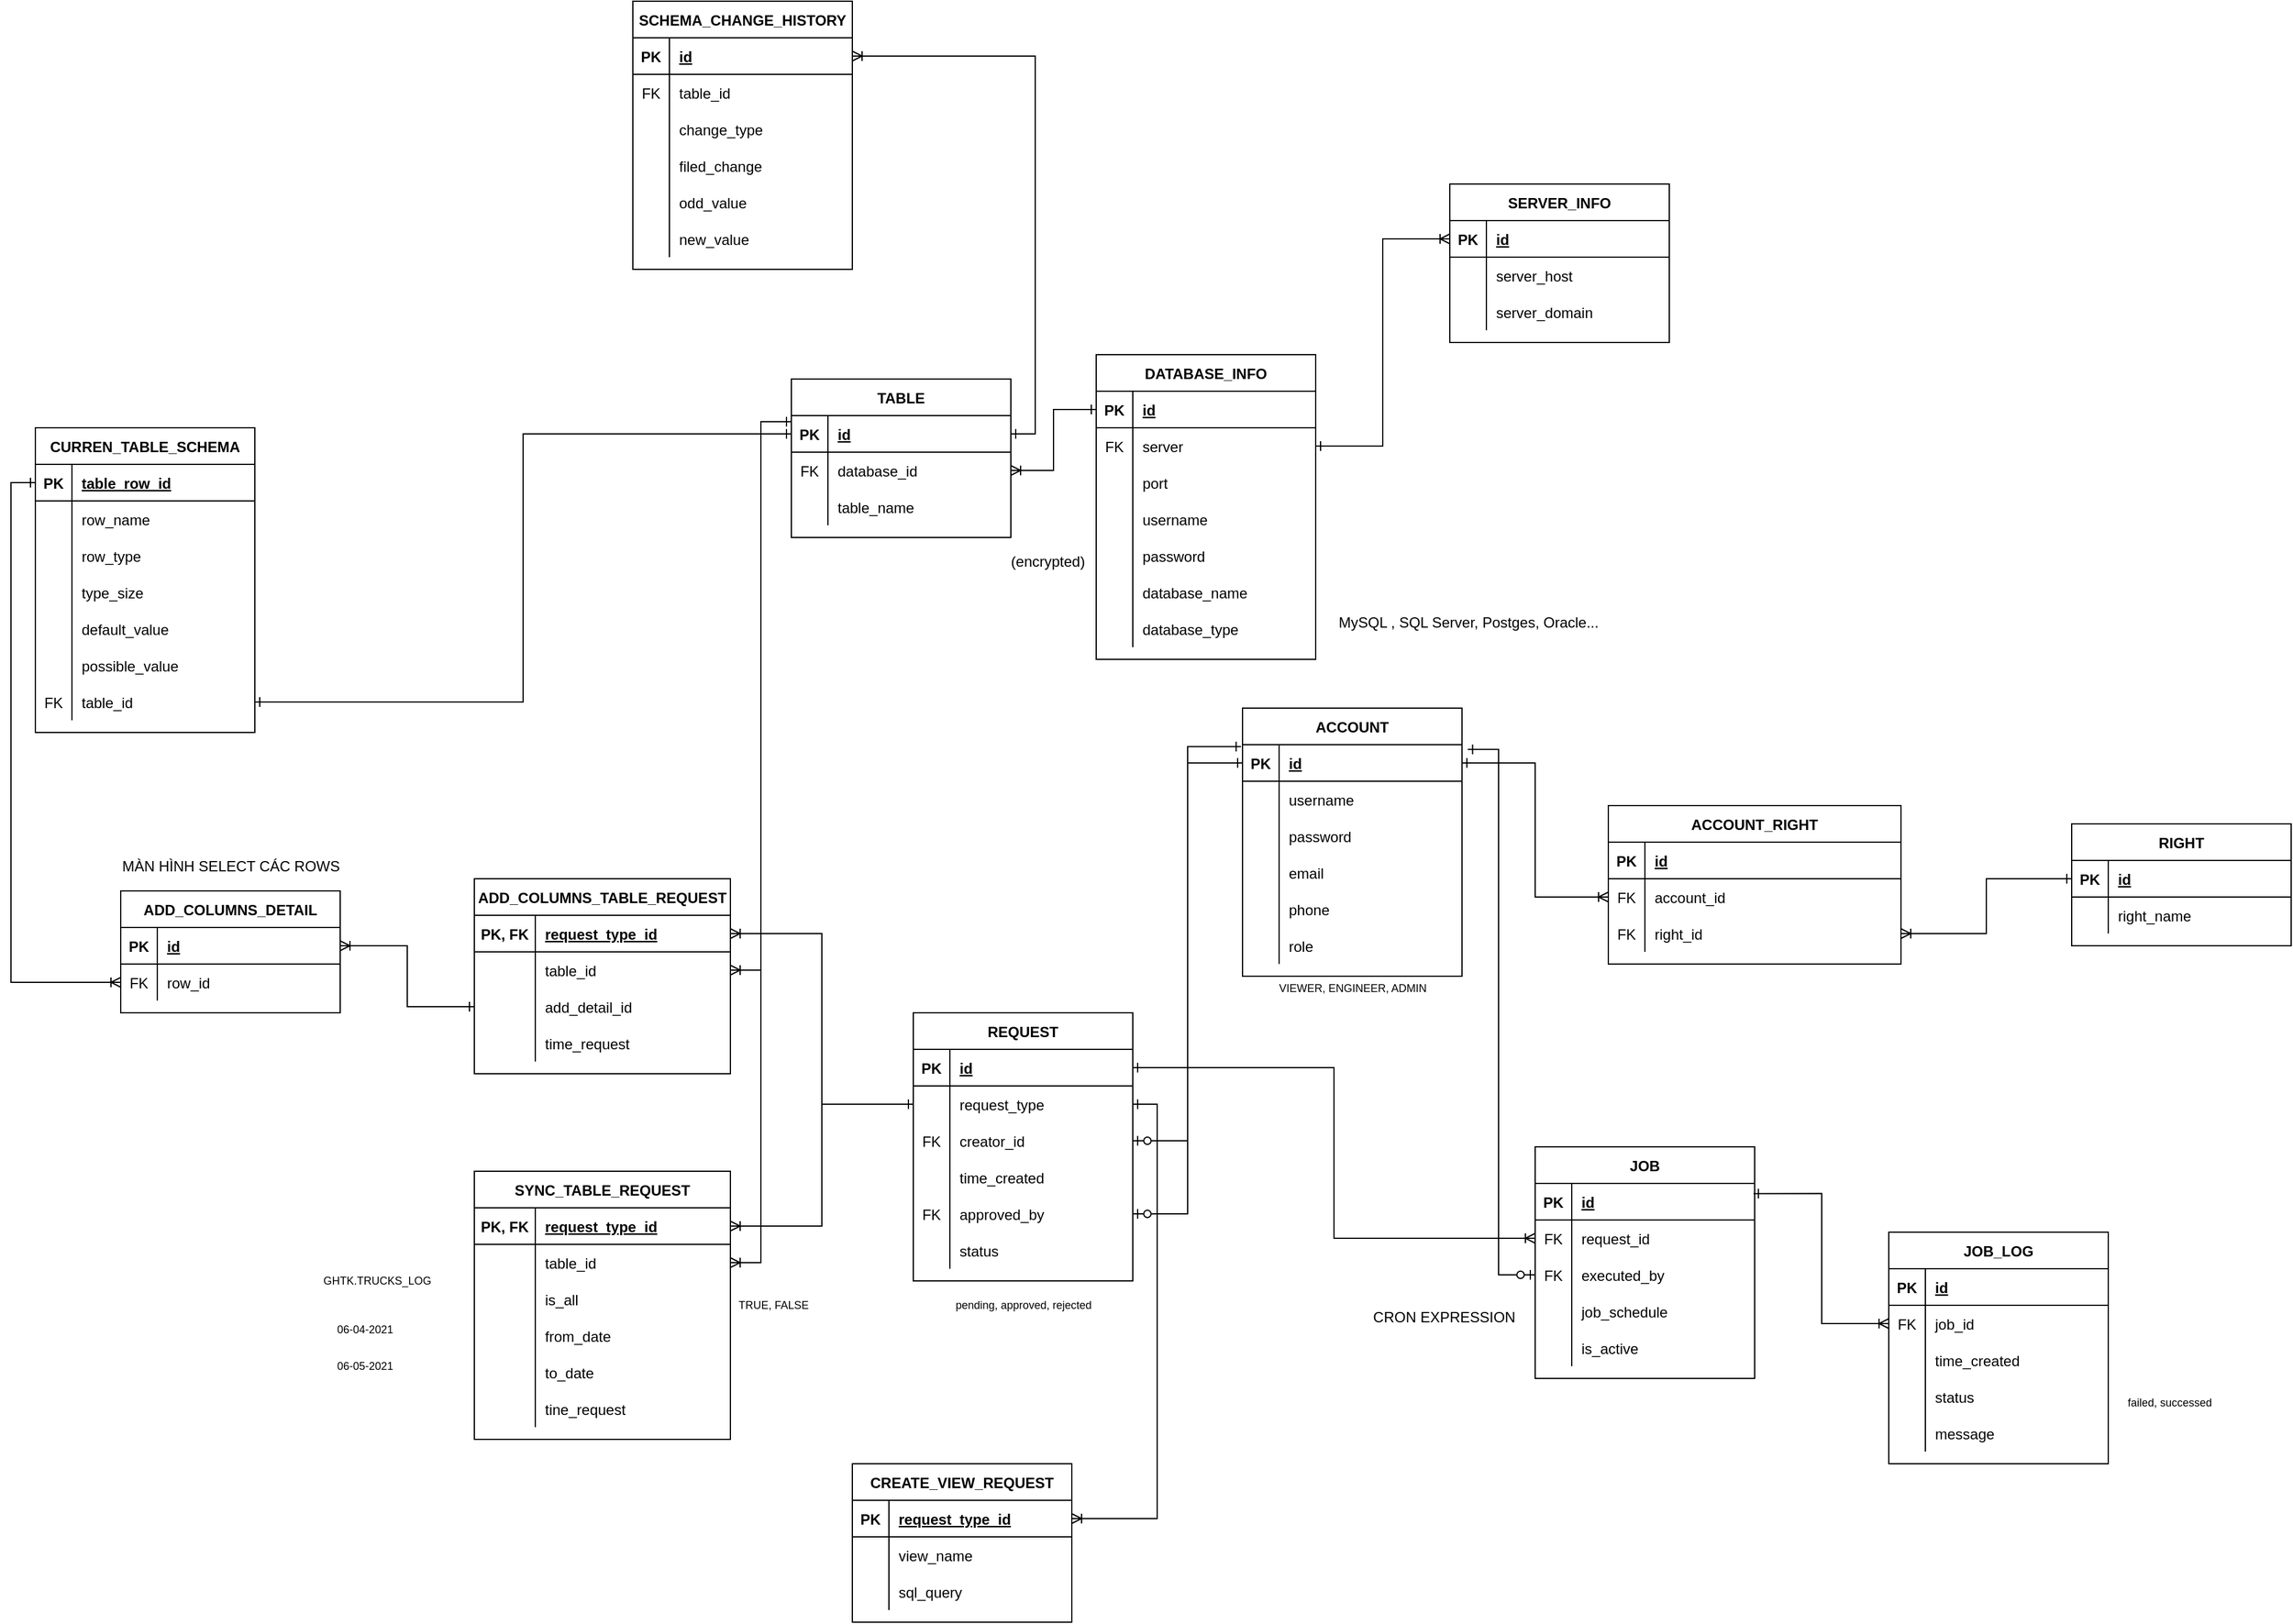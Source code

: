 <mxfile version="14.7.6" type="device"><diagram id="qkywwPe8UacfNPLR5l95" name="Page-1"><mxGraphModel dx="2523" dy="1929" grid="1" gridSize="10" guides="1" tooltips="1" connect="1" arrows="1" fold="1" page="1" pageScale="1" pageWidth="850" pageHeight="1100" math="0" shadow="0"><root><mxCell id="0"/><mxCell id="1" parent="0"/><mxCell id="s53WeVlzt8QbRMIXedWv-1" value="REQUEST" style="shape=table;startSize=30;container=1;collapsible=1;childLayout=tableLayout;fixedRows=1;rowLines=0;fontStyle=1;align=center;resizeLast=1;" parent="1" vertex="1"><mxGeometry x="400" y="140" width="180" height="220" as="geometry"/></mxCell><mxCell id="s53WeVlzt8QbRMIXedWv-2" value="" style="shape=partialRectangle;collapsible=0;dropTarget=0;pointerEvents=0;fillColor=none;top=0;left=0;bottom=1;right=0;points=[[0,0.5],[1,0.5]];portConstraint=eastwest;" parent="s53WeVlzt8QbRMIXedWv-1" vertex="1"><mxGeometry y="30" width="180" height="30" as="geometry"/></mxCell><mxCell id="s53WeVlzt8QbRMIXedWv-3" value="PK" style="shape=partialRectangle;connectable=0;fillColor=none;top=0;left=0;bottom=0;right=0;fontStyle=1;overflow=hidden;" parent="s53WeVlzt8QbRMIXedWv-2" vertex="1"><mxGeometry width="30" height="30" as="geometry"/></mxCell><mxCell id="s53WeVlzt8QbRMIXedWv-4" value="id" style="shape=partialRectangle;connectable=0;fillColor=none;top=0;left=0;bottom=0;right=0;align=left;spacingLeft=6;fontStyle=5;overflow=hidden;" parent="s53WeVlzt8QbRMIXedWv-2" vertex="1"><mxGeometry x="30" width="150" height="30" as="geometry"/></mxCell><mxCell id="s53WeVlzt8QbRMIXedWv-5" value="" style="shape=partialRectangle;collapsible=0;dropTarget=0;pointerEvents=0;fillColor=none;top=0;left=0;bottom=0;right=0;points=[[0,0.5],[1,0.5]];portConstraint=eastwest;" parent="s53WeVlzt8QbRMIXedWv-1" vertex="1"><mxGeometry y="60" width="180" height="30" as="geometry"/></mxCell><mxCell id="s53WeVlzt8QbRMIXedWv-6" value="" style="shape=partialRectangle;connectable=0;fillColor=none;top=0;left=0;bottom=0;right=0;editable=1;overflow=hidden;" parent="s53WeVlzt8QbRMIXedWv-5" vertex="1"><mxGeometry width="30" height="30" as="geometry"/></mxCell><mxCell id="s53WeVlzt8QbRMIXedWv-7" value="request_type" style="shape=partialRectangle;connectable=0;fillColor=none;top=0;left=0;bottom=0;right=0;align=left;spacingLeft=6;overflow=hidden;" parent="s53WeVlzt8QbRMIXedWv-5" vertex="1"><mxGeometry x="30" width="150" height="30" as="geometry"/></mxCell><mxCell id="s53WeVlzt8QbRMIXedWv-8" value="" style="shape=partialRectangle;collapsible=0;dropTarget=0;pointerEvents=0;fillColor=none;top=0;left=0;bottom=0;right=0;points=[[0,0.5],[1,0.5]];portConstraint=eastwest;" parent="s53WeVlzt8QbRMIXedWv-1" vertex="1"><mxGeometry y="90" width="180" height="30" as="geometry"/></mxCell><mxCell id="s53WeVlzt8QbRMIXedWv-9" value="FK" style="shape=partialRectangle;connectable=0;fillColor=none;top=0;left=0;bottom=0;right=0;editable=1;overflow=hidden;" parent="s53WeVlzt8QbRMIXedWv-8" vertex="1"><mxGeometry width="30" height="30" as="geometry"/></mxCell><mxCell id="s53WeVlzt8QbRMIXedWv-10" value="creator_id" style="shape=partialRectangle;connectable=0;fillColor=none;top=0;left=0;bottom=0;right=0;align=left;spacingLeft=6;overflow=hidden;" parent="s53WeVlzt8QbRMIXedWv-8" vertex="1"><mxGeometry x="30" width="150" height="30" as="geometry"/></mxCell><mxCell id="s53WeVlzt8QbRMIXedWv-11" value="" style="shape=partialRectangle;collapsible=0;dropTarget=0;pointerEvents=0;fillColor=none;top=0;left=0;bottom=0;right=0;points=[[0,0.5],[1,0.5]];portConstraint=eastwest;" parent="s53WeVlzt8QbRMIXedWv-1" vertex="1"><mxGeometry y="120" width="180" height="30" as="geometry"/></mxCell><mxCell id="s53WeVlzt8QbRMIXedWv-12" value="" style="shape=partialRectangle;connectable=0;fillColor=none;top=0;left=0;bottom=0;right=0;editable=1;overflow=hidden;" parent="s53WeVlzt8QbRMIXedWv-11" vertex="1"><mxGeometry width="30" height="30" as="geometry"/></mxCell><mxCell id="s53WeVlzt8QbRMIXedWv-13" value="time_created" style="shape=partialRectangle;connectable=0;fillColor=none;top=0;left=0;bottom=0;right=0;align=left;spacingLeft=6;overflow=hidden;" parent="s53WeVlzt8QbRMIXedWv-11" vertex="1"><mxGeometry x="30" width="150" height="30" as="geometry"/></mxCell><mxCell id="s53WeVlzt8QbRMIXedWv-14" value="" style="shape=partialRectangle;collapsible=0;dropTarget=0;pointerEvents=0;fillColor=none;top=0;left=0;bottom=0;right=0;points=[[0,0.5],[1,0.5]];portConstraint=eastwest;" parent="s53WeVlzt8QbRMIXedWv-1" vertex="1"><mxGeometry y="150" width="180" height="30" as="geometry"/></mxCell><mxCell id="s53WeVlzt8QbRMIXedWv-15" value="FK" style="shape=partialRectangle;connectable=0;fillColor=none;top=0;left=0;bottom=0;right=0;editable=1;overflow=hidden;" parent="s53WeVlzt8QbRMIXedWv-14" vertex="1"><mxGeometry width="30" height="30" as="geometry"/></mxCell><mxCell id="s53WeVlzt8QbRMIXedWv-16" value="approved_by" style="shape=partialRectangle;connectable=0;fillColor=none;top=0;left=0;bottom=0;right=0;align=left;spacingLeft=6;overflow=hidden;" parent="s53WeVlzt8QbRMIXedWv-14" vertex="1"><mxGeometry x="30" width="150" height="30" as="geometry"/></mxCell><mxCell id="s53WeVlzt8QbRMIXedWv-289" value="" style="shape=partialRectangle;collapsible=0;dropTarget=0;pointerEvents=0;fillColor=none;top=0;left=0;bottom=0;right=0;points=[[0,0.5],[1,0.5]];portConstraint=eastwest;" parent="s53WeVlzt8QbRMIXedWv-1" vertex="1"><mxGeometry y="180" width="180" height="30" as="geometry"/></mxCell><mxCell id="s53WeVlzt8QbRMIXedWv-290" value="" style="shape=partialRectangle;connectable=0;fillColor=none;top=0;left=0;bottom=0;right=0;editable=1;overflow=hidden;" parent="s53WeVlzt8QbRMIXedWv-289" vertex="1"><mxGeometry width="30" height="30" as="geometry"/></mxCell><mxCell id="s53WeVlzt8QbRMIXedWv-291" value="status" style="shape=partialRectangle;connectable=0;fillColor=none;top=0;left=0;bottom=0;right=0;align=left;spacingLeft=6;overflow=hidden;" parent="s53WeVlzt8QbRMIXedWv-289" vertex="1"><mxGeometry x="30" width="150" height="30" as="geometry"/></mxCell><mxCell id="s53WeVlzt8QbRMIXedWv-17" value="ADD_COLUMNS_TABLE_REQUEST" style="shape=table;startSize=30;container=1;collapsible=1;childLayout=tableLayout;fixedRows=1;rowLines=0;fontStyle=1;align=center;resizeLast=1;" parent="1" vertex="1"><mxGeometry x="40" y="30" width="210" height="160" as="geometry"/></mxCell><mxCell id="s53WeVlzt8QbRMIXedWv-18" value="" style="shape=partialRectangle;collapsible=0;dropTarget=0;pointerEvents=0;fillColor=none;top=0;left=0;bottom=1;right=0;points=[[0,0.5],[1,0.5]];portConstraint=eastwest;" parent="s53WeVlzt8QbRMIXedWv-17" vertex="1"><mxGeometry y="30" width="210" height="30" as="geometry"/></mxCell><mxCell id="s53WeVlzt8QbRMIXedWv-19" value="PK, FK" style="shape=partialRectangle;connectable=0;fillColor=none;top=0;left=0;bottom=0;right=0;fontStyle=1;overflow=hidden;" parent="s53WeVlzt8QbRMIXedWv-18" vertex="1"><mxGeometry width="50.0" height="30" as="geometry"/></mxCell><mxCell id="s53WeVlzt8QbRMIXedWv-20" value="request_type_id" style="shape=partialRectangle;connectable=0;fillColor=none;top=0;left=0;bottom=0;right=0;align=left;spacingLeft=6;fontStyle=5;overflow=hidden;" parent="s53WeVlzt8QbRMIXedWv-18" vertex="1"><mxGeometry x="50.0" width="160.0" height="30" as="geometry"/></mxCell><mxCell id="s53WeVlzt8QbRMIXedWv-21" value="" style="shape=partialRectangle;collapsible=0;dropTarget=0;pointerEvents=0;fillColor=none;top=0;left=0;bottom=0;right=0;points=[[0,0.5],[1,0.5]];portConstraint=eastwest;" parent="s53WeVlzt8QbRMIXedWv-17" vertex="1"><mxGeometry y="60" width="210" height="30" as="geometry"/></mxCell><mxCell id="s53WeVlzt8QbRMIXedWv-22" value="" style="shape=partialRectangle;connectable=0;fillColor=none;top=0;left=0;bottom=0;right=0;editable=1;overflow=hidden;" parent="s53WeVlzt8QbRMIXedWv-21" vertex="1"><mxGeometry width="50.0" height="30" as="geometry"/></mxCell><mxCell id="s53WeVlzt8QbRMIXedWv-23" value="table_id" style="shape=partialRectangle;connectable=0;fillColor=none;top=0;left=0;bottom=0;right=0;align=left;spacingLeft=6;overflow=hidden;" parent="s53WeVlzt8QbRMIXedWv-21" vertex="1"><mxGeometry x="50.0" width="160.0" height="30" as="geometry"/></mxCell><mxCell id="s53WeVlzt8QbRMIXedWv-27" value="" style="shape=partialRectangle;collapsible=0;dropTarget=0;pointerEvents=0;fillColor=none;top=0;left=0;bottom=0;right=0;points=[[0,0.5],[1,0.5]];portConstraint=eastwest;" parent="s53WeVlzt8QbRMIXedWv-17" vertex="1"><mxGeometry y="90" width="210" height="30" as="geometry"/></mxCell><mxCell id="s53WeVlzt8QbRMIXedWv-28" value="" style="shape=partialRectangle;connectable=0;fillColor=none;top=0;left=0;bottom=0;right=0;editable=1;overflow=hidden;" parent="s53WeVlzt8QbRMIXedWv-27" vertex="1"><mxGeometry width="50.0" height="30" as="geometry"/></mxCell><mxCell id="s53WeVlzt8QbRMIXedWv-29" value="add_detail_id" style="shape=partialRectangle;connectable=0;fillColor=none;top=0;left=0;bottom=0;right=0;align=left;spacingLeft=6;overflow=hidden;" parent="s53WeVlzt8QbRMIXedWv-27" vertex="1"><mxGeometry x="50.0" width="160.0" height="30" as="geometry"/></mxCell><mxCell id="064Vd9xsJ97nbpsS40ep-13" value="" style="shape=partialRectangle;collapsible=0;dropTarget=0;pointerEvents=0;fillColor=none;top=0;left=0;bottom=0;right=0;points=[[0,0.5],[1,0.5]];portConstraint=eastwest;" vertex="1" parent="s53WeVlzt8QbRMIXedWv-17"><mxGeometry y="120" width="210" height="30" as="geometry"/></mxCell><mxCell id="064Vd9xsJ97nbpsS40ep-14" value="" style="shape=partialRectangle;connectable=0;fillColor=none;top=0;left=0;bottom=0;right=0;editable=1;overflow=hidden;" vertex="1" parent="064Vd9xsJ97nbpsS40ep-13"><mxGeometry width="50.0" height="30" as="geometry"/></mxCell><mxCell id="064Vd9xsJ97nbpsS40ep-15" value="time_request" style="shape=partialRectangle;connectable=0;fillColor=none;top=0;left=0;bottom=0;right=0;align=left;spacingLeft=6;overflow=hidden;" vertex="1" parent="064Vd9xsJ97nbpsS40ep-13"><mxGeometry x="50.0" width="160.0" height="30" as="geometry"/></mxCell><mxCell id="s53WeVlzt8QbRMIXedWv-30" value="SYNC_TABLE_REQUEST" style="shape=table;startSize=30;container=1;collapsible=1;childLayout=tableLayout;fixedRows=1;rowLines=0;fontStyle=1;align=center;resizeLast=1;" parent="1" vertex="1"><mxGeometry x="40" y="270" width="210" height="220" as="geometry"/></mxCell><mxCell id="s53WeVlzt8QbRMIXedWv-31" value="" style="shape=partialRectangle;collapsible=0;dropTarget=0;pointerEvents=0;fillColor=none;top=0;left=0;bottom=1;right=0;points=[[0,0.5],[1,0.5]];portConstraint=eastwest;" parent="s53WeVlzt8QbRMIXedWv-30" vertex="1"><mxGeometry y="30" width="210" height="30" as="geometry"/></mxCell><mxCell id="s53WeVlzt8QbRMIXedWv-32" value="PK, FK" style="shape=partialRectangle;connectable=0;fillColor=none;top=0;left=0;bottom=0;right=0;fontStyle=1;overflow=hidden;" parent="s53WeVlzt8QbRMIXedWv-31" vertex="1"><mxGeometry width="50" height="30" as="geometry"/></mxCell><mxCell id="s53WeVlzt8QbRMIXedWv-33" value="request_type_id" style="shape=partialRectangle;connectable=0;fillColor=none;top=0;left=0;bottom=0;right=0;align=left;spacingLeft=6;fontStyle=5;overflow=hidden;" parent="s53WeVlzt8QbRMIXedWv-31" vertex="1"><mxGeometry x="50" width="160" height="30" as="geometry"/></mxCell><mxCell id="s53WeVlzt8QbRMIXedWv-34" value="" style="shape=partialRectangle;collapsible=0;dropTarget=0;pointerEvents=0;fillColor=none;top=0;left=0;bottom=0;right=0;points=[[0,0.5],[1,0.5]];portConstraint=eastwest;" parent="s53WeVlzt8QbRMIXedWv-30" vertex="1"><mxGeometry y="60" width="210" height="30" as="geometry"/></mxCell><mxCell id="s53WeVlzt8QbRMIXedWv-35" value="" style="shape=partialRectangle;connectable=0;fillColor=none;top=0;left=0;bottom=0;right=0;editable=1;overflow=hidden;" parent="s53WeVlzt8QbRMIXedWv-34" vertex="1"><mxGeometry width="50" height="30" as="geometry"/></mxCell><mxCell id="s53WeVlzt8QbRMIXedWv-36" value="table_id" style="shape=partialRectangle;connectable=0;fillColor=none;top=0;left=0;bottom=0;right=0;align=left;spacingLeft=6;overflow=hidden;" parent="s53WeVlzt8QbRMIXedWv-34" vertex="1"><mxGeometry x="50" width="160" height="30" as="geometry"/></mxCell><mxCell id="s53WeVlzt8QbRMIXedWv-40" value="" style="shape=partialRectangle;collapsible=0;dropTarget=0;pointerEvents=0;fillColor=none;top=0;left=0;bottom=0;right=0;points=[[0,0.5],[1,0.5]];portConstraint=eastwest;" parent="s53WeVlzt8QbRMIXedWv-30" vertex="1"><mxGeometry y="90" width="210" height="30" as="geometry"/></mxCell><mxCell id="s53WeVlzt8QbRMIXedWv-41" value="" style="shape=partialRectangle;connectable=0;fillColor=none;top=0;left=0;bottom=0;right=0;editable=1;overflow=hidden;" parent="s53WeVlzt8QbRMIXedWv-40" vertex="1"><mxGeometry width="50" height="30" as="geometry"/></mxCell><mxCell id="s53WeVlzt8QbRMIXedWv-42" value="is_all" style="shape=partialRectangle;connectable=0;fillColor=none;top=0;left=0;bottom=0;right=0;align=left;spacingLeft=6;overflow=hidden;" parent="s53WeVlzt8QbRMIXedWv-40" vertex="1"><mxGeometry x="50" width="160" height="30" as="geometry"/></mxCell><mxCell id="s53WeVlzt8QbRMIXedWv-45" value="" style="shape=partialRectangle;collapsible=0;dropTarget=0;pointerEvents=0;fillColor=none;top=0;left=0;bottom=0;right=0;points=[[0,0.5],[1,0.5]];portConstraint=eastwest;" parent="s53WeVlzt8QbRMIXedWv-30" vertex="1"><mxGeometry y="120" width="210" height="30" as="geometry"/></mxCell><mxCell id="s53WeVlzt8QbRMIXedWv-46" value="" style="shape=partialRectangle;connectable=0;fillColor=none;top=0;left=0;bottom=0;right=0;editable=1;overflow=hidden;" parent="s53WeVlzt8QbRMIXedWv-45" vertex="1"><mxGeometry width="50" height="30" as="geometry"/></mxCell><mxCell id="s53WeVlzt8QbRMIXedWv-47" value="from_date" style="shape=partialRectangle;connectable=0;fillColor=none;top=0;left=0;bottom=0;right=0;align=left;spacingLeft=6;overflow=hidden;" parent="s53WeVlzt8QbRMIXedWv-45" vertex="1"><mxGeometry x="50" width="160" height="30" as="geometry"/></mxCell><mxCell id="s53WeVlzt8QbRMIXedWv-48" value="" style="shape=partialRectangle;collapsible=0;dropTarget=0;pointerEvents=0;fillColor=none;top=0;left=0;bottom=0;right=0;points=[[0,0.5],[1,0.5]];portConstraint=eastwest;" parent="s53WeVlzt8QbRMIXedWv-30" vertex="1"><mxGeometry y="150" width="210" height="30" as="geometry"/></mxCell><mxCell id="s53WeVlzt8QbRMIXedWv-49" value="" style="shape=partialRectangle;connectable=0;fillColor=none;top=0;left=0;bottom=0;right=0;editable=1;overflow=hidden;" parent="s53WeVlzt8QbRMIXedWv-48" vertex="1"><mxGeometry width="50" height="30" as="geometry"/></mxCell><mxCell id="s53WeVlzt8QbRMIXedWv-50" value="to_date" style="shape=partialRectangle;connectable=0;fillColor=none;top=0;left=0;bottom=0;right=0;align=left;spacingLeft=6;overflow=hidden;" parent="s53WeVlzt8QbRMIXedWv-48" vertex="1"><mxGeometry x="50" width="160" height="30" as="geometry"/></mxCell><mxCell id="064Vd9xsJ97nbpsS40ep-8" value="" style="shape=partialRectangle;collapsible=0;dropTarget=0;pointerEvents=0;fillColor=none;top=0;left=0;bottom=0;right=0;points=[[0,0.5],[1,0.5]];portConstraint=eastwest;" vertex="1" parent="s53WeVlzt8QbRMIXedWv-30"><mxGeometry y="180" width="210" height="30" as="geometry"/></mxCell><mxCell id="064Vd9xsJ97nbpsS40ep-9" value="" style="shape=partialRectangle;connectable=0;fillColor=none;top=0;left=0;bottom=0;right=0;editable=1;overflow=hidden;" vertex="1" parent="064Vd9xsJ97nbpsS40ep-8"><mxGeometry width="50" height="30" as="geometry"/></mxCell><mxCell id="064Vd9xsJ97nbpsS40ep-10" value="tine_request" style="shape=partialRectangle;connectable=0;fillColor=none;top=0;left=0;bottom=0;right=0;align=left;spacingLeft=6;overflow=hidden;" vertex="1" parent="064Vd9xsJ97nbpsS40ep-8"><mxGeometry x="50" width="160" height="30" as="geometry"/></mxCell><mxCell id="s53WeVlzt8QbRMIXedWv-51" value="CREATE_VIEW_REQUEST" style="shape=table;startSize=30;container=1;collapsible=1;childLayout=tableLayout;fixedRows=1;rowLines=0;fontStyle=1;align=center;resizeLast=1;" parent="1" vertex="1"><mxGeometry x="350" y="510" width="180" height="130" as="geometry"/></mxCell><mxCell id="s53WeVlzt8QbRMIXedWv-52" value="" style="shape=partialRectangle;collapsible=0;dropTarget=0;pointerEvents=0;fillColor=none;top=0;left=0;bottom=1;right=0;points=[[0,0.5],[1,0.5]];portConstraint=eastwest;" parent="s53WeVlzt8QbRMIXedWv-51" vertex="1"><mxGeometry y="30" width="180" height="30" as="geometry"/></mxCell><mxCell id="s53WeVlzt8QbRMIXedWv-53" value="PK" style="shape=partialRectangle;connectable=0;fillColor=none;top=0;left=0;bottom=0;right=0;fontStyle=1;overflow=hidden;" parent="s53WeVlzt8QbRMIXedWv-52" vertex="1"><mxGeometry width="30" height="30" as="geometry"/></mxCell><mxCell id="s53WeVlzt8QbRMIXedWv-54" value="request_type_id" style="shape=partialRectangle;connectable=0;fillColor=none;top=0;left=0;bottom=0;right=0;align=left;spacingLeft=6;fontStyle=5;overflow=hidden;" parent="s53WeVlzt8QbRMIXedWv-52" vertex="1"><mxGeometry x="30" width="150" height="30" as="geometry"/></mxCell><mxCell id="s53WeVlzt8QbRMIXedWv-55" value="" style="shape=partialRectangle;collapsible=0;dropTarget=0;pointerEvents=0;fillColor=none;top=0;left=0;bottom=0;right=0;points=[[0,0.5],[1,0.5]];portConstraint=eastwest;" parent="s53WeVlzt8QbRMIXedWv-51" vertex="1"><mxGeometry y="60" width="180" height="30" as="geometry"/></mxCell><mxCell id="s53WeVlzt8QbRMIXedWv-56" value="" style="shape=partialRectangle;connectable=0;fillColor=none;top=0;left=0;bottom=0;right=0;editable=1;overflow=hidden;" parent="s53WeVlzt8QbRMIXedWv-55" vertex="1"><mxGeometry width="30" height="30" as="geometry"/></mxCell><mxCell id="s53WeVlzt8QbRMIXedWv-57" value="view_name" style="shape=partialRectangle;connectable=0;fillColor=none;top=0;left=0;bottom=0;right=0;align=left;spacingLeft=6;overflow=hidden;" parent="s53WeVlzt8QbRMIXedWv-55" vertex="1"><mxGeometry x="30" width="150" height="30" as="geometry"/></mxCell><mxCell id="s53WeVlzt8QbRMIXedWv-58" value="" style="shape=partialRectangle;collapsible=0;dropTarget=0;pointerEvents=0;fillColor=none;top=0;left=0;bottom=0;right=0;points=[[0,0.5],[1,0.5]];portConstraint=eastwest;" parent="s53WeVlzt8QbRMIXedWv-51" vertex="1"><mxGeometry y="90" width="180" height="30" as="geometry"/></mxCell><mxCell id="s53WeVlzt8QbRMIXedWv-59" value="" style="shape=partialRectangle;connectable=0;fillColor=none;top=0;left=0;bottom=0;right=0;editable=1;overflow=hidden;" parent="s53WeVlzt8QbRMIXedWv-58" vertex="1"><mxGeometry width="30" height="30" as="geometry"/></mxCell><mxCell id="s53WeVlzt8QbRMIXedWv-60" value="sql_query" style="shape=partialRectangle;connectable=0;fillColor=none;top=0;left=0;bottom=0;right=0;align=left;spacingLeft=6;overflow=hidden;" parent="s53WeVlzt8QbRMIXedWv-58" vertex="1"><mxGeometry x="30" width="150" height="30" as="geometry"/></mxCell><mxCell id="s53WeVlzt8QbRMIXedWv-65" value="ADD_COLUMNS_DETAIL" style="shape=table;startSize=30;container=1;collapsible=1;childLayout=tableLayout;fixedRows=1;rowLines=0;fontStyle=1;align=center;resizeLast=1;" parent="1" vertex="1"><mxGeometry x="-250" y="40" width="180" height="100" as="geometry"/></mxCell><mxCell id="s53WeVlzt8QbRMIXedWv-66" value="" style="shape=partialRectangle;collapsible=0;dropTarget=0;pointerEvents=0;fillColor=none;top=0;left=0;bottom=1;right=0;points=[[0,0.5],[1,0.5]];portConstraint=eastwest;" parent="s53WeVlzt8QbRMIXedWv-65" vertex="1"><mxGeometry y="30" width="180" height="30" as="geometry"/></mxCell><mxCell id="s53WeVlzt8QbRMIXedWv-67" value="PK" style="shape=partialRectangle;connectable=0;fillColor=none;top=0;left=0;bottom=0;right=0;fontStyle=1;overflow=hidden;" parent="s53WeVlzt8QbRMIXedWv-66" vertex="1"><mxGeometry width="30" height="30" as="geometry"/></mxCell><mxCell id="s53WeVlzt8QbRMIXedWv-68" value="id" style="shape=partialRectangle;connectable=0;fillColor=none;top=0;left=0;bottom=0;right=0;align=left;spacingLeft=6;fontStyle=5;overflow=hidden;" parent="s53WeVlzt8QbRMIXedWv-66" vertex="1"><mxGeometry x="30" width="150" height="30" as="geometry"/></mxCell><mxCell id="s53WeVlzt8QbRMIXedWv-69" value="" style="shape=partialRectangle;collapsible=0;dropTarget=0;pointerEvents=0;fillColor=none;top=0;left=0;bottom=0;right=0;points=[[0,0.5],[1,0.5]];portConstraint=eastwest;" parent="s53WeVlzt8QbRMIXedWv-65" vertex="1"><mxGeometry y="60" width="180" height="30" as="geometry"/></mxCell><mxCell id="s53WeVlzt8QbRMIXedWv-70" value="FK" style="shape=partialRectangle;connectable=0;fillColor=none;top=0;left=0;bottom=0;right=0;editable=1;overflow=hidden;" parent="s53WeVlzt8QbRMIXedWv-69" vertex="1"><mxGeometry width="30" height="30" as="geometry"/></mxCell><mxCell id="s53WeVlzt8QbRMIXedWv-71" value="row_id" style="shape=partialRectangle;connectable=0;fillColor=none;top=0;left=0;bottom=0;right=0;align=left;spacingLeft=6;overflow=hidden;" parent="s53WeVlzt8QbRMIXedWv-69" vertex="1"><mxGeometry x="30" width="150" height="30" as="geometry"/></mxCell><mxCell id="s53WeVlzt8QbRMIXedWv-80" value="MÀN HÌNH SELECT CÁC ROWS" style="text;html=1;align=center;verticalAlign=middle;resizable=0;points=[];autosize=1;strokeColor=none;" parent="1" vertex="1"><mxGeometry x="-255" y="10" width="190" height="20" as="geometry"/></mxCell><mxCell id="s53WeVlzt8QbRMIXedWv-81" value="CURREN_TABLE_SCHEMA" style="shape=table;startSize=30;container=1;collapsible=1;childLayout=tableLayout;fixedRows=1;rowLines=0;fontStyle=1;align=center;resizeLast=1;" parent="1" vertex="1"><mxGeometry x="-320" y="-340" width="180" height="250" as="geometry"/></mxCell><mxCell id="s53WeVlzt8QbRMIXedWv-82" value="" style="shape=partialRectangle;collapsible=0;dropTarget=0;pointerEvents=0;fillColor=none;top=0;left=0;bottom=1;right=0;points=[[0,0.5],[1,0.5]];portConstraint=eastwest;" parent="s53WeVlzt8QbRMIXedWv-81" vertex="1"><mxGeometry y="30" width="180" height="30" as="geometry"/></mxCell><mxCell id="s53WeVlzt8QbRMIXedWv-83" value="PK" style="shape=partialRectangle;connectable=0;fillColor=none;top=0;left=0;bottom=0;right=0;fontStyle=1;overflow=hidden;" parent="s53WeVlzt8QbRMIXedWv-82" vertex="1"><mxGeometry width="30" height="30" as="geometry"/></mxCell><mxCell id="s53WeVlzt8QbRMIXedWv-84" value="table_row_id" style="shape=partialRectangle;connectable=0;fillColor=none;top=0;left=0;bottom=0;right=0;align=left;spacingLeft=6;fontStyle=5;overflow=hidden;" parent="s53WeVlzt8QbRMIXedWv-82" vertex="1"><mxGeometry x="30" width="150" height="30" as="geometry"/></mxCell><mxCell id="s53WeVlzt8QbRMIXedWv-85" value="" style="shape=partialRectangle;collapsible=0;dropTarget=0;pointerEvents=0;fillColor=none;top=0;left=0;bottom=0;right=0;points=[[0,0.5],[1,0.5]];portConstraint=eastwest;" parent="s53WeVlzt8QbRMIXedWv-81" vertex="1"><mxGeometry y="60" width="180" height="30" as="geometry"/></mxCell><mxCell id="s53WeVlzt8QbRMIXedWv-86" value="" style="shape=partialRectangle;connectable=0;fillColor=none;top=0;left=0;bottom=0;right=0;editable=1;overflow=hidden;" parent="s53WeVlzt8QbRMIXedWv-85" vertex="1"><mxGeometry width="30" height="30" as="geometry"/></mxCell><mxCell id="s53WeVlzt8QbRMIXedWv-87" value="row_name" style="shape=partialRectangle;connectable=0;fillColor=none;top=0;left=0;bottom=0;right=0;align=left;spacingLeft=6;overflow=hidden;" parent="s53WeVlzt8QbRMIXedWv-85" vertex="1"><mxGeometry x="30" width="150" height="30" as="geometry"/></mxCell><mxCell id="s53WeVlzt8QbRMIXedWv-88" value="" style="shape=partialRectangle;collapsible=0;dropTarget=0;pointerEvents=0;fillColor=none;top=0;left=0;bottom=0;right=0;points=[[0,0.5],[1,0.5]];portConstraint=eastwest;" parent="s53WeVlzt8QbRMIXedWv-81" vertex="1"><mxGeometry y="90" width="180" height="30" as="geometry"/></mxCell><mxCell id="s53WeVlzt8QbRMIXedWv-89" value="" style="shape=partialRectangle;connectable=0;fillColor=none;top=0;left=0;bottom=0;right=0;editable=1;overflow=hidden;" parent="s53WeVlzt8QbRMIXedWv-88" vertex="1"><mxGeometry width="30" height="30" as="geometry"/></mxCell><mxCell id="s53WeVlzt8QbRMIXedWv-90" value="row_type" style="shape=partialRectangle;connectable=0;fillColor=none;top=0;left=0;bottom=0;right=0;align=left;spacingLeft=6;overflow=hidden;" parent="s53WeVlzt8QbRMIXedWv-88" vertex="1"><mxGeometry x="30" width="150" height="30" as="geometry"/></mxCell><mxCell id="s53WeVlzt8QbRMIXedWv-91" value="" style="shape=partialRectangle;collapsible=0;dropTarget=0;pointerEvents=0;fillColor=none;top=0;left=0;bottom=0;right=0;points=[[0,0.5],[1,0.5]];portConstraint=eastwest;" parent="s53WeVlzt8QbRMIXedWv-81" vertex="1"><mxGeometry y="120" width="180" height="30" as="geometry"/></mxCell><mxCell id="s53WeVlzt8QbRMIXedWv-92" value="" style="shape=partialRectangle;connectable=0;fillColor=none;top=0;left=0;bottom=0;right=0;editable=1;overflow=hidden;" parent="s53WeVlzt8QbRMIXedWv-91" vertex="1"><mxGeometry width="30" height="30" as="geometry"/></mxCell><mxCell id="s53WeVlzt8QbRMIXedWv-93" value="type_size" style="shape=partialRectangle;connectable=0;fillColor=none;top=0;left=0;bottom=0;right=0;align=left;spacingLeft=6;overflow=hidden;" parent="s53WeVlzt8QbRMIXedWv-91" vertex="1"><mxGeometry x="30" width="150" height="30" as="geometry"/></mxCell><mxCell id="s53WeVlzt8QbRMIXedWv-94" value="" style="shape=partialRectangle;collapsible=0;dropTarget=0;pointerEvents=0;fillColor=none;top=0;left=0;bottom=0;right=0;points=[[0,0.5],[1,0.5]];portConstraint=eastwest;" parent="s53WeVlzt8QbRMIXedWv-81" vertex="1"><mxGeometry y="150" width="180" height="30" as="geometry"/></mxCell><mxCell id="s53WeVlzt8QbRMIXedWv-95" value="" style="shape=partialRectangle;connectable=0;fillColor=none;top=0;left=0;bottom=0;right=0;editable=1;overflow=hidden;" parent="s53WeVlzt8QbRMIXedWv-94" vertex="1"><mxGeometry width="30" height="30" as="geometry"/></mxCell><mxCell id="s53WeVlzt8QbRMIXedWv-96" value="default_value" style="shape=partialRectangle;connectable=0;fillColor=none;top=0;left=0;bottom=0;right=0;align=left;spacingLeft=6;overflow=hidden;" parent="s53WeVlzt8QbRMIXedWv-94" vertex="1"><mxGeometry x="30" width="150" height="30" as="geometry"/></mxCell><mxCell id="s53WeVlzt8QbRMIXedWv-97" value="" style="shape=partialRectangle;collapsible=0;dropTarget=0;pointerEvents=0;fillColor=none;top=0;left=0;bottom=0;right=0;points=[[0,0.5],[1,0.5]];portConstraint=eastwest;" parent="s53WeVlzt8QbRMIXedWv-81" vertex="1"><mxGeometry y="180" width="180" height="30" as="geometry"/></mxCell><mxCell id="s53WeVlzt8QbRMIXedWv-98" value="" style="shape=partialRectangle;connectable=0;fillColor=none;top=0;left=0;bottom=0;right=0;editable=1;overflow=hidden;" parent="s53WeVlzt8QbRMIXedWv-97" vertex="1"><mxGeometry width="30" height="30" as="geometry"/></mxCell><mxCell id="s53WeVlzt8QbRMIXedWv-99" value="possible_value" style="shape=partialRectangle;connectable=0;fillColor=none;top=0;left=0;bottom=0;right=0;align=left;spacingLeft=6;overflow=hidden;" parent="s53WeVlzt8QbRMIXedWv-97" vertex="1"><mxGeometry x="30" width="150" height="30" as="geometry"/></mxCell><mxCell id="s53WeVlzt8QbRMIXedWv-123" value="" style="shape=partialRectangle;collapsible=0;dropTarget=0;pointerEvents=0;fillColor=none;top=0;left=0;bottom=0;right=0;points=[[0,0.5],[1,0.5]];portConstraint=eastwest;" parent="s53WeVlzt8QbRMIXedWv-81" vertex="1"><mxGeometry y="210" width="180" height="30" as="geometry"/></mxCell><mxCell id="s53WeVlzt8QbRMIXedWv-124" value="FK" style="shape=partialRectangle;connectable=0;fillColor=none;top=0;left=0;bottom=0;right=0;editable=1;overflow=hidden;" parent="s53WeVlzt8QbRMIXedWv-123" vertex="1"><mxGeometry width="30" height="30" as="geometry"/></mxCell><mxCell id="s53WeVlzt8QbRMIXedWv-125" value="table_id" style="shape=partialRectangle;connectable=0;fillColor=none;top=0;left=0;bottom=0;right=0;align=left;spacingLeft=6;overflow=hidden;" parent="s53WeVlzt8QbRMIXedWv-123" vertex="1"><mxGeometry x="30" width="150" height="30" as="geometry"/></mxCell><mxCell id="s53WeVlzt8QbRMIXedWv-127" value="TABLE" style="shape=table;startSize=30;container=1;collapsible=1;childLayout=tableLayout;fixedRows=1;rowLines=0;fontStyle=1;align=center;resizeLast=1;" parent="1" vertex="1"><mxGeometry x="300" y="-380" width="180" height="130" as="geometry"/></mxCell><mxCell id="s53WeVlzt8QbRMIXedWv-128" value="" style="shape=partialRectangle;collapsible=0;dropTarget=0;pointerEvents=0;fillColor=none;top=0;left=0;bottom=1;right=0;points=[[0,0.5],[1,0.5]];portConstraint=eastwest;" parent="s53WeVlzt8QbRMIXedWv-127" vertex="1"><mxGeometry y="30" width="180" height="30" as="geometry"/></mxCell><mxCell id="s53WeVlzt8QbRMIXedWv-129" value="PK" style="shape=partialRectangle;connectable=0;fillColor=none;top=0;left=0;bottom=0;right=0;fontStyle=1;overflow=hidden;" parent="s53WeVlzt8QbRMIXedWv-128" vertex="1"><mxGeometry width="30" height="30" as="geometry"/></mxCell><mxCell id="s53WeVlzt8QbRMIXedWv-130" value="id" style="shape=partialRectangle;connectable=0;fillColor=none;top=0;left=0;bottom=0;right=0;align=left;spacingLeft=6;fontStyle=5;overflow=hidden;" parent="s53WeVlzt8QbRMIXedWv-128" vertex="1"><mxGeometry x="30" width="150" height="30" as="geometry"/></mxCell><mxCell id="s53WeVlzt8QbRMIXedWv-131" value="" style="shape=partialRectangle;collapsible=0;dropTarget=0;pointerEvents=0;fillColor=none;top=0;left=0;bottom=0;right=0;points=[[0,0.5],[1,0.5]];portConstraint=eastwest;" parent="s53WeVlzt8QbRMIXedWv-127" vertex="1"><mxGeometry y="60" width="180" height="30" as="geometry"/></mxCell><mxCell id="s53WeVlzt8QbRMIXedWv-132" value="FK" style="shape=partialRectangle;connectable=0;fillColor=none;top=0;left=0;bottom=0;right=0;editable=1;overflow=hidden;" parent="s53WeVlzt8QbRMIXedWv-131" vertex="1"><mxGeometry width="30" height="30" as="geometry"/></mxCell><mxCell id="s53WeVlzt8QbRMIXedWv-133" value="database_id" style="shape=partialRectangle;connectable=0;fillColor=none;top=0;left=0;bottom=0;right=0;align=left;spacingLeft=6;overflow=hidden;" parent="s53WeVlzt8QbRMIXedWv-131" vertex="1"><mxGeometry x="30" width="150" height="30" as="geometry"/></mxCell><mxCell id="s53WeVlzt8QbRMIXedWv-140" value="" style="shape=partialRectangle;collapsible=0;dropTarget=0;pointerEvents=0;fillColor=none;top=0;left=0;bottom=0;right=0;points=[[0,0.5],[1,0.5]];portConstraint=eastwest;" parent="s53WeVlzt8QbRMIXedWv-127" vertex="1"><mxGeometry y="90" width="180" height="30" as="geometry"/></mxCell><mxCell id="s53WeVlzt8QbRMIXedWv-141" value="" style="shape=partialRectangle;connectable=0;fillColor=none;top=0;left=0;bottom=0;right=0;editable=1;overflow=hidden;" parent="s53WeVlzt8QbRMIXedWv-140" vertex="1"><mxGeometry width="30" height="30" as="geometry"/></mxCell><mxCell id="s53WeVlzt8QbRMIXedWv-142" value="table_name" style="shape=partialRectangle;connectable=0;fillColor=none;top=0;left=0;bottom=0;right=0;align=left;spacingLeft=6;overflow=hidden;" parent="s53WeVlzt8QbRMIXedWv-140" vertex="1"><mxGeometry x="30" width="150" height="30" as="geometry"/></mxCell><mxCell id="s53WeVlzt8QbRMIXedWv-145" value="DATABASE_INFO" style="shape=table;startSize=30;container=1;collapsible=1;childLayout=tableLayout;fixedRows=1;rowLines=0;fontStyle=1;align=center;resizeLast=1;" parent="1" vertex="1"><mxGeometry x="550" y="-400" width="180" height="250" as="geometry"/></mxCell><mxCell id="s53WeVlzt8QbRMIXedWv-146" value="" style="shape=partialRectangle;collapsible=0;dropTarget=0;pointerEvents=0;fillColor=none;top=0;left=0;bottom=1;right=0;points=[[0,0.5],[1,0.5]];portConstraint=eastwest;" parent="s53WeVlzt8QbRMIXedWv-145" vertex="1"><mxGeometry y="30" width="180" height="30" as="geometry"/></mxCell><mxCell id="s53WeVlzt8QbRMIXedWv-147" value="PK" style="shape=partialRectangle;connectable=0;fillColor=none;top=0;left=0;bottom=0;right=0;fontStyle=1;overflow=hidden;" parent="s53WeVlzt8QbRMIXedWv-146" vertex="1"><mxGeometry width="30" height="30" as="geometry"/></mxCell><mxCell id="s53WeVlzt8QbRMIXedWv-148" value="id" style="shape=partialRectangle;connectable=0;fillColor=none;top=0;left=0;bottom=0;right=0;align=left;spacingLeft=6;fontStyle=5;overflow=hidden;" parent="s53WeVlzt8QbRMIXedWv-146" vertex="1"><mxGeometry x="30" width="150" height="30" as="geometry"/></mxCell><mxCell id="s53WeVlzt8QbRMIXedWv-149" value="" style="shape=partialRectangle;collapsible=0;dropTarget=0;pointerEvents=0;fillColor=none;top=0;left=0;bottom=0;right=0;points=[[0,0.5],[1,0.5]];portConstraint=eastwest;" parent="s53WeVlzt8QbRMIXedWv-145" vertex="1"><mxGeometry y="60" width="180" height="30" as="geometry"/></mxCell><mxCell id="s53WeVlzt8QbRMIXedWv-150" value="FK" style="shape=partialRectangle;connectable=0;fillColor=none;top=0;left=0;bottom=0;right=0;editable=1;overflow=hidden;" parent="s53WeVlzt8QbRMIXedWv-149" vertex="1"><mxGeometry width="30" height="30" as="geometry"/></mxCell><mxCell id="s53WeVlzt8QbRMIXedWv-151" value="server" style="shape=partialRectangle;connectable=0;fillColor=none;top=0;left=0;bottom=0;right=0;align=left;spacingLeft=6;overflow=hidden;" parent="s53WeVlzt8QbRMIXedWv-149" vertex="1"><mxGeometry x="30" width="150" height="30" as="geometry"/></mxCell><mxCell id="s53WeVlzt8QbRMIXedWv-152" value="" style="shape=partialRectangle;collapsible=0;dropTarget=0;pointerEvents=0;fillColor=none;top=0;left=0;bottom=0;right=0;points=[[0,0.5],[1,0.5]];portConstraint=eastwest;" parent="s53WeVlzt8QbRMIXedWv-145" vertex="1"><mxGeometry y="90" width="180" height="30" as="geometry"/></mxCell><mxCell id="s53WeVlzt8QbRMIXedWv-153" value="" style="shape=partialRectangle;connectable=0;fillColor=none;top=0;left=0;bottom=0;right=0;editable=1;overflow=hidden;" parent="s53WeVlzt8QbRMIXedWv-152" vertex="1"><mxGeometry width="30" height="30" as="geometry"/></mxCell><mxCell id="s53WeVlzt8QbRMIXedWv-154" value="port" style="shape=partialRectangle;connectable=0;fillColor=none;top=0;left=0;bottom=0;right=0;align=left;spacingLeft=6;overflow=hidden;" parent="s53WeVlzt8QbRMIXedWv-152" vertex="1"><mxGeometry x="30" width="150" height="30" as="geometry"/></mxCell><mxCell id="s53WeVlzt8QbRMIXedWv-155" value="" style="shape=partialRectangle;collapsible=0;dropTarget=0;pointerEvents=0;fillColor=none;top=0;left=0;bottom=0;right=0;points=[[0,0.5],[1,0.5]];portConstraint=eastwest;" parent="s53WeVlzt8QbRMIXedWv-145" vertex="1"><mxGeometry y="120" width="180" height="30" as="geometry"/></mxCell><mxCell id="s53WeVlzt8QbRMIXedWv-156" value="" style="shape=partialRectangle;connectable=0;fillColor=none;top=0;left=0;bottom=0;right=0;editable=1;overflow=hidden;" parent="s53WeVlzt8QbRMIXedWv-155" vertex="1"><mxGeometry width="30" height="30" as="geometry"/></mxCell><mxCell id="s53WeVlzt8QbRMIXedWv-157" value="username" style="shape=partialRectangle;connectable=0;fillColor=none;top=0;left=0;bottom=0;right=0;align=left;spacingLeft=6;overflow=hidden;" parent="s53WeVlzt8QbRMIXedWv-155" vertex="1"><mxGeometry x="30" width="150" height="30" as="geometry"/></mxCell><mxCell id="s53WeVlzt8QbRMIXedWv-159" value="" style="shape=partialRectangle;collapsible=0;dropTarget=0;pointerEvents=0;fillColor=none;top=0;left=0;bottom=0;right=0;points=[[0,0.5],[1,0.5]];portConstraint=eastwest;" parent="s53WeVlzt8QbRMIXedWv-145" vertex="1"><mxGeometry y="150" width="180" height="30" as="geometry"/></mxCell><mxCell id="s53WeVlzt8QbRMIXedWv-160" value="" style="shape=partialRectangle;connectable=0;fillColor=none;top=0;left=0;bottom=0;right=0;editable=1;overflow=hidden;" parent="s53WeVlzt8QbRMIXedWv-159" vertex="1"><mxGeometry width="30" height="30" as="geometry"/></mxCell><mxCell id="s53WeVlzt8QbRMIXedWv-161" value="password" style="shape=partialRectangle;connectable=0;fillColor=none;top=0;left=0;bottom=0;right=0;align=left;spacingLeft=6;overflow=hidden;" parent="s53WeVlzt8QbRMIXedWv-159" vertex="1"><mxGeometry x="30" width="150" height="30" as="geometry"/></mxCell><mxCell id="s53WeVlzt8QbRMIXedWv-162" value="" style="shape=partialRectangle;collapsible=0;dropTarget=0;pointerEvents=0;fillColor=none;top=0;left=0;bottom=0;right=0;points=[[0,0.5],[1,0.5]];portConstraint=eastwest;" parent="s53WeVlzt8QbRMIXedWv-145" vertex="1"><mxGeometry y="180" width="180" height="30" as="geometry"/></mxCell><mxCell id="s53WeVlzt8QbRMIXedWv-163" value="" style="shape=partialRectangle;connectable=0;fillColor=none;top=0;left=0;bottom=0;right=0;editable=1;overflow=hidden;" parent="s53WeVlzt8QbRMIXedWv-162" vertex="1"><mxGeometry width="30" height="30" as="geometry"/></mxCell><mxCell id="s53WeVlzt8QbRMIXedWv-164" value="database_name" style="shape=partialRectangle;connectable=0;fillColor=none;top=0;left=0;bottom=0;right=0;align=left;spacingLeft=6;overflow=hidden;" parent="s53WeVlzt8QbRMIXedWv-162" vertex="1"><mxGeometry x="30" width="150" height="30" as="geometry"/></mxCell><mxCell id="s53WeVlzt8QbRMIXedWv-282" value="" style="shape=partialRectangle;collapsible=0;dropTarget=0;pointerEvents=0;fillColor=none;top=0;left=0;bottom=0;right=0;points=[[0,0.5],[1,0.5]];portConstraint=eastwest;" parent="s53WeVlzt8QbRMIXedWv-145" vertex="1"><mxGeometry y="210" width="180" height="30" as="geometry"/></mxCell><mxCell id="s53WeVlzt8QbRMIXedWv-283" value="" style="shape=partialRectangle;connectable=0;fillColor=none;top=0;left=0;bottom=0;right=0;editable=1;overflow=hidden;" parent="s53WeVlzt8QbRMIXedWv-282" vertex="1"><mxGeometry width="30" height="30" as="geometry"/></mxCell><mxCell id="s53WeVlzt8QbRMIXedWv-284" value="database_type" style="shape=partialRectangle;connectable=0;fillColor=none;top=0;left=0;bottom=0;right=0;align=left;spacingLeft=6;overflow=hidden;" parent="s53WeVlzt8QbRMIXedWv-282" vertex="1"><mxGeometry x="30" width="150" height="30" as="geometry"/></mxCell><mxCell id="s53WeVlzt8QbRMIXedWv-158" style="edgeStyle=orthogonalEdgeStyle;rounded=0;orthogonalLoop=1;jettySize=auto;html=1;endArrow=ERone;endFill=0;startArrow=ERoneToMany;startFill=0;" parent="1" source="s53WeVlzt8QbRMIXedWv-131" target="s53WeVlzt8QbRMIXedWv-146" edge="1"><mxGeometry relative="1" as="geometry"/></mxCell><mxCell id="s53WeVlzt8QbRMIXedWv-166" value="SERVER_INFO" style="shape=table;startSize=30;container=1;collapsible=1;childLayout=tableLayout;fixedRows=1;rowLines=0;fontStyle=1;align=center;resizeLast=1;" parent="1" vertex="1"><mxGeometry x="840" y="-540" width="180" height="130" as="geometry"/></mxCell><mxCell id="s53WeVlzt8QbRMIXedWv-167" value="" style="shape=partialRectangle;collapsible=0;dropTarget=0;pointerEvents=0;fillColor=none;top=0;left=0;bottom=1;right=0;points=[[0,0.5],[1,0.5]];portConstraint=eastwest;" parent="s53WeVlzt8QbRMIXedWv-166" vertex="1"><mxGeometry y="30" width="180" height="30" as="geometry"/></mxCell><mxCell id="s53WeVlzt8QbRMIXedWv-168" value="PK" style="shape=partialRectangle;connectable=0;fillColor=none;top=0;left=0;bottom=0;right=0;fontStyle=1;overflow=hidden;" parent="s53WeVlzt8QbRMIXedWv-167" vertex="1"><mxGeometry width="30" height="30" as="geometry"/></mxCell><mxCell id="s53WeVlzt8QbRMIXedWv-169" value="id" style="shape=partialRectangle;connectable=0;fillColor=none;top=0;left=0;bottom=0;right=0;align=left;spacingLeft=6;fontStyle=5;overflow=hidden;" parent="s53WeVlzt8QbRMIXedWv-167" vertex="1"><mxGeometry x="30" width="150" height="30" as="geometry"/></mxCell><mxCell id="s53WeVlzt8QbRMIXedWv-170" value="" style="shape=partialRectangle;collapsible=0;dropTarget=0;pointerEvents=0;fillColor=none;top=0;left=0;bottom=0;right=0;points=[[0,0.5],[1,0.5]];portConstraint=eastwest;" parent="s53WeVlzt8QbRMIXedWv-166" vertex="1"><mxGeometry y="60" width="180" height="30" as="geometry"/></mxCell><mxCell id="s53WeVlzt8QbRMIXedWv-171" value="" style="shape=partialRectangle;connectable=0;fillColor=none;top=0;left=0;bottom=0;right=0;editable=1;overflow=hidden;" parent="s53WeVlzt8QbRMIXedWv-170" vertex="1"><mxGeometry width="30" height="30" as="geometry"/></mxCell><mxCell id="s53WeVlzt8QbRMIXedWv-172" value="server_host" style="shape=partialRectangle;connectable=0;fillColor=none;top=0;left=0;bottom=0;right=0;align=left;spacingLeft=6;overflow=hidden;" parent="s53WeVlzt8QbRMIXedWv-170" vertex="1"><mxGeometry x="30" width="150" height="30" as="geometry"/></mxCell><mxCell id="s53WeVlzt8QbRMIXedWv-173" value="" style="shape=partialRectangle;collapsible=0;dropTarget=0;pointerEvents=0;fillColor=none;top=0;left=0;bottom=0;right=0;points=[[0,0.5],[1,0.5]];portConstraint=eastwest;" parent="s53WeVlzt8QbRMIXedWv-166" vertex="1"><mxGeometry y="90" width="180" height="30" as="geometry"/></mxCell><mxCell id="s53WeVlzt8QbRMIXedWv-174" value="" style="shape=partialRectangle;connectable=0;fillColor=none;top=0;left=0;bottom=0;right=0;editable=1;overflow=hidden;" parent="s53WeVlzt8QbRMIXedWv-173" vertex="1"><mxGeometry width="30" height="30" as="geometry"/></mxCell><mxCell id="s53WeVlzt8QbRMIXedWv-175" value="server_domain" style="shape=partialRectangle;connectable=0;fillColor=none;top=0;left=0;bottom=0;right=0;align=left;spacingLeft=6;overflow=hidden;" parent="s53WeVlzt8QbRMIXedWv-173" vertex="1"><mxGeometry x="30" width="150" height="30" as="geometry"/></mxCell><mxCell id="s53WeVlzt8QbRMIXedWv-179" style="edgeStyle=orthogonalEdgeStyle;rounded=0;orthogonalLoop=1;jettySize=auto;html=1;endArrow=ERoneToMany;endFill=0;startArrow=ERone;startFill=0;" parent="1" source="s53WeVlzt8QbRMIXedWv-149" target="s53WeVlzt8QbRMIXedWv-167" edge="1"><mxGeometry relative="1" as="geometry"/></mxCell><mxCell id="s53WeVlzt8QbRMIXedWv-180" value="&lt;span style=&quot;text-align: left&quot;&gt;(encrypted)&lt;/span&gt;" style="text;html=1;align=center;verticalAlign=middle;resizable=0;points=[];autosize=1;strokeColor=none;" parent="1" vertex="1"><mxGeometry x="470" y="-240" width="80" height="20" as="geometry"/></mxCell><mxCell id="s53WeVlzt8QbRMIXedWv-181" value="ACCOUNT" style="shape=table;startSize=30;container=1;collapsible=1;childLayout=tableLayout;fixedRows=1;rowLines=0;fontStyle=1;align=center;resizeLast=1;" parent="1" vertex="1"><mxGeometry x="670" y="-110" width="180" height="220" as="geometry"/></mxCell><mxCell id="s53WeVlzt8QbRMIXedWv-182" value="" style="shape=partialRectangle;collapsible=0;dropTarget=0;pointerEvents=0;fillColor=none;top=0;left=0;bottom=1;right=0;points=[[0,0.5],[1,0.5]];portConstraint=eastwest;" parent="s53WeVlzt8QbRMIXedWv-181" vertex="1"><mxGeometry y="30" width="180" height="30" as="geometry"/></mxCell><mxCell id="s53WeVlzt8QbRMIXedWv-183" value="PK" style="shape=partialRectangle;connectable=0;fillColor=none;top=0;left=0;bottom=0;right=0;fontStyle=1;overflow=hidden;" parent="s53WeVlzt8QbRMIXedWv-182" vertex="1"><mxGeometry width="30" height="30" as="geometry"/></mxCell><mxCell id="s53WeVlzt8QbRMIXedWv-184" value="id" style="shape=partialRectangle;connectable=0;fillColor=none;top=0;left=0;bottom=0;right=0;align=left;spacingLeft=6;fontStyle=5;overflow=hidden;" parent="s53WeVlzt8QbRMIXedWv-182" vertex="1"><mxGeometry x="30" width="150" height="30" as="geometry"/></mxCell><mxCell id="s53WeVlzt8QbRMIXedWv-185" value="" style="shape=partialRectangle;collapsible=0;dropTarget=0;pointerEvents=0;fillColor=none;top=0;left=0;bottom=0;right=0;points=[[0,0.5],[1,0.5]];portConstraint=eastwest;" parent="s53WeVlzt8QbRMIXedWv-181" vertex="1"><mxGeometry y="60" width="180" height="30" as="geometry"/></mxCell><mxCell id="s53WeVlzt8QbRMIXedWv-186" value="" style="shape=partialRectangle;connectable=0;fillColor=none;top=0;left=0;bottom=0;right=0;editable=1;overflow=hidden;" parent="s53WeVlzt8QbRMIXedWv-185" vertex="1"><mxGeometry width="30" height="30" as="geometry"/></mxCell><mxCell id="s53WeVlzt8QbRMIXedWv-187" value="username" style="shape=partialRectangle;connectable=0;fillColor=none;top=0;left=0;bottom=0;right=0;align=left;spacingLeft=6;overflow=hidden;" parent="s53WeVlzt8QbRMIXedWv-185" vertex="1"><mxGeometry x="30" width="150" height="30" as="geometry"/></mxCell><mxCell id="s53WeVlzt8QbRMIXedWv-188" value="" style="shape=partialRectangle;collapsible=0;dropTarget=0;pointerEvents=0;fillColor=none;top=0;left=0;bottom=0;right=0;points=[[0,0.5],[1,0.5]];portConstraint=eastwest;" parent="s53WeVlzt8QbRMIXedWv-181" vertex="1"><mxGeometry y="90" width="180" height="30" as="geometry"/></mxCell><mxCell id="s53WeVlzt8QbRMIXedWv-189" value="" style="shape=partialRectangle;connectable=0;fillColor=none;top=0;left=0;bottom=0;right=0;editable=1;overflow=hidden;" parent="s53WeVlzt8QbRMIXedWv-188" vertex="1"><mxGeometry width="30" height="30" as="geometry"/></mxCell><mxCell id="s53WeVlzt8QbRMIXedWv-190" value="password" style="shape=partialRectangle;connectable=0;fillColor=none;top=0;left=0;bottom=0;right=0;align=left;spacingLeft=6;overflow=hidden;" parent="s53WeVlzt8QbRMIXedWv-188" vertex="1"><mxGeometry x="30" width="150" height="30" as="geometry"/></mxCell><mxCell id="s53WeVlzt8QbRMIXedWv-191" value="" style="shape=partialRectangle;collapsible=0;dropTarget=0;pointerEvents=0;fillColor=none;top=0;left=0;bottom=0;right=0;points=[[0,0.5],[1,0.5]];portConstraint=eastwest;" parent="s53WeVlzt8QbRMIXedWv-181" vertex="1"><mxGeometry y="120" width="180" height="30" as="geometry"/></mxCell><mxCell id="s53WeVlzt8QbRMIXedWv-192" value="" style="shape=partialRectangle;connectable=0;fillColor=none;top=0;left=0;bottom=0;right=0;editable=1;overflow=hidden;" parent="s53WeVlzt8QbRMIXedWv-191" vertex="1"><mxGeometry width="30" height="30" as="geometry"/></mxCell><mxCell id="s53WeVlzt8QbRMIXedWv-193" value="email" style="shape=partialRectangle;connectable=0;fillColor=none;top=0;left=0;bottom=0;right=0;align=left;spacingLeft=6;overflow=hidden;" parent="s53WeVlzt8QbRMIXedWv-191" vertex="1"><mxGeometry x="30" width="150" height="30" as="geometry"/></mxCell><mxCell id="s53WeVlzt8QbRMIXedWv-194" value="" style="shape=partialRectangle;collapsible=0;dropTarget=0;pointerEvents=0;fillColor=none;top=0;left=0;bottom=0;right=0;points=[[0,0.5],[1,0.5]];portConstraint=eastwest;" parent="s53WeVlzt8QbRMIXedWv-181" vertex="1"><mxGeometry y="150" width="180" height="30" as="geometry"/></mxCell><mxCell id="s53WeVlzt8QbRMIXedWv-195" value="" style="shape=partialRectangle;connectable=0;fillColor=none;top=0;left=0;bottom=0;right=0;editable=1;overflow=hidden;" parent="s53WeVlzt8QbRMIXedWv-194" vertex="1"><mxGeometry width="30" height="30" as="geometry"/></mxCell><mxCell id="s53WeVlzt8QbRMIXedWv-196" value="phone" style="shape=partialRectangle;connectable=0;fillColor=none;top=0;left=0;bottom=0;right=0;align=left;spacingLeft=6;overflow=hidden;" parent="s53WeVlzt8QbRMIXedWv-194" vertex="1"><mxGeometry x="30" width="150" height="30" as="geometry"/></mxCell><mxCell id="s53WeVlzt8QbRMIXedWv-199" value="" style="shape=partialRectangle;collapsible=0;dropTarget=0;pointerEvents=0;fillColor=none;top=0;left=0;bottom=0;right=0;points=[[0,0.5],[1,0.5]];portConstraint=eastwest;" parent="s53WeVlzt8QbRMIXedWv-181" vertex="1"><mxGeometry y="180" width="180" height="30" as="geometry"/></mxCell><mxCell id="s53WeVlzt8QbRMIXedWv-200" value="" style="shape=partialRectangle;connectable=0;fillColor=none;top=0;left=0;bottom=0;right=0;editable=1;overflow=hidden;" parent="s53WeVlzt8QbRMIXedWv-199" vertex="1"><mxGeometry width="30" height="30" as="geometry"/></mxCell><mxCell id="s53WeVlzt8QbRMIXedWv-201" value="role" style="shape=partialRectangle;connectable=0;fillColor=none;top=0;left=0;bottom=0;right=0;align=left;spacingLeft=6;overflow=hidden;" parent="s53WeVlzt8QbRMIXedWv-199" vertex="1"><mxGeometry x="30" width="150" height="30" as="geometry"/></mxCell><mxCell id="s53WeVlzt8QbRMIXedWv-202" value="RIGHT" style="shape=table;startSize=30;container=1;collapsible=1;childLayout=tableLayout;fixedRows=1;rowLines=0;fontStyle=1;align=center;resizeLast=1;" parent="1" vertex="1"><mxGeometry x="1350" y="-15" width="180" height="100" as="geometry"/></mxCell><mxCell id="s53WeVlzt8QbRMIXedWv-203" value="" style="shape=partialRectangle;collapsible=0;dropTarget=0;pointerEvents=0;fillColor=none;top=0;left=0;bottom=1;right=0;points=[[0,0.5],[1,0.5]];portConstraint=eastwest;" parent="s53WeVlzt8QbRMIXedWv-202" vertex="1"><mxGeometry y="30" width="180" height="30" as="geometry"/></mxCell><mxCell id="s53WeVlzt8QbRMIXedWv-204" value="PK" style="shape=partialRectangle;connectable=0;fillColor=none;top=0;left=0;bottom=0;right=0;fontStyle=1;overflow=hidden;" parent="s53WeVlzt8QbRMIXedWv-203" vertex="1"><mxGeometry width="30" height="30" as="geometry"/></mxCell><mxCell id="s53WeVlzt8QbRMIXedWv-205" value="id" style="shape=partialRectangle;connectable=0;fillColor=none;top=0;left=0;bottom=0;right=0;align=left;spacingLeft=6;fontStyle=5;overflow=hidden;" parent="s53WeVlzt8QbRMIXedWv-203" vertex="1"><mxGeometry x="30" width="150" height="30" as="geometry"/></mxCell><mxCell id="s53WeVlzt8QbRMIXedWv-206" value="" style="shape=partialRectangle;collapsible=0;dropTarget=0;pointerEvents=0;fillColor=none;top=0;left=0;bottom=0;right=0;points=[[0,0.5],[1,0.5]];portConstraint=eastwest;" parent="s53WeVlzt8QbRMIXedWv-202" vertex="1"><mxGeometry y="60" width="180" height="30" as="geometry"/></mxCell><mxCell id="s53WeVlzt8QbRMIXedWv-207" value="" style="shape=partialRectangle;connectable=0;fillColor=none;top=0;left=0;bottom=0;right=0;editable=1;overflow=hidden;" parent="s53WeVlzt8QbRMIXedWv-206" vertex="1"><mxGeometry width="30" height="30" as="geometry"/></mxCell><mxCell id="s53WeVlzt8QbRMIXedWv-208" value="right_name" style="shape=partialRectangle;connectable=0;fillColor=none;top=0;left=0;bottom=0;right=0;align=left;spacingLeft=6;overflow=hidden;" parent="s53WeVlzt8QbRMIXedWv-206" vertex="1"><mxGeometry x="30" width="150" height="30" as="geometry"/></mxCell><mxCell id="s53WeVlzt8QbRMIXedWv-215" value="ACCOUNT_RIGHT" style="shape=table;startSize=30;container=1;collapsible=1;childLayout=tableLayout;fixedRows=1;rowLines=0;fontStyle=1;align=center;resizeLast=1;" parent="1" vertex="1"><mxGeometry x="970" y="-30" width="240" height="130" as="geometry"/></mxCell><mxCell id="s53WeVlzt8QbRMIXedWv-216" value="" style="shape=partialRectangle;collapsible=0;dropTarget=0;pointerEvents=0;fillColor=none;top=0;left=0;bottom=1;right=0;points=[[0,0.5],[1,0.5]];portConstraint=eastwest;" parent="s53WeVlzt8QbRMIXedWv-215" vertex="1"><mxGeometry y="30" width="240" height="30" as="geometry"/></mxCell><mxCell id="s53WeVlzt8QbRMIXedWv-217" value="PK" style="shape=partialRectangle;connectable=0;fillColor=none;top=0;left=0;bottom=0;right=0;fontStyle=1;overflow=hidden;" parent="s53WeVlzt8QbRMIXedWv-216" vertex="1"><mxGeometry width="30" height="30" as="geometry"/></mxCell><mxCell id="s53WeVlzt8QbRMIXedWv-218" value="id" style="shape=partialRectangle;connectable=0;fillColor=none;top=0;left=0;bottom=0;right=0;align=left;spacingLeft=6;fontStyle=5;overflow=hidden;" parent="s53WeVlzt8QbRMIXedWv-216" vertex="1"><mxGeometry x="30" width="210" height="30" as="geometry"/></mxCell><mxCell id="s53WeVlzt8QbRMIXedWv-219" value="" style="shape=partialRectangle;collapsible=0;dropTarget=0;pointerEvents=0;fillColor=none;top=0;left=0;bottom=0;right=0;points=[[0,0.5],[1,0.5]];portConstraint=eastwest;" parent="s53WeVlzt8QbRMIXedWv-215" vertex="1"><mxGeometry y="60" width="240" height="30" as="geometry"/></mxCell><mxCell id="s53WeVlzt8QbRMIXedWv-220" value="FK" style="shape=partialRectangle;connectable=0;fillColor=none;top=0;left=0;bottom=0;right=0;editable=1;overflow=hidden;" parent="s53WeVlzt8QbRMIXedWv-219" vertex="1"><mxGeometry width="30" height="30" as="geometry"/></mxCell><mxCell id="s53WeVlzt8QbRMIXedWv-221" value="account_id" style="shape=partialRectangle;connectable=0;fillColor=none;top=0;left=0;bottom=0;right=0;align=left;spacingLeft=6;overflow=hidden;" parent="s53WeVlzt8QbRMIXedWv-219" vertex="1"><mxGeometry x="30" width="210" height="30" as="geometry"/></mxCell><mxCell id="s53WeVlzt8QbRMIXedWv-222" value="" style="shape=partialRectangle;collapsible=0;dropTarget=0;pointerEvents=0;fillColor=none;top=0;left=0;bottom=0;right=0;points=[[0,0.5],[1,0.5]];portConstraint=eastwest;" parent="s53WeVlzt8QbRMIXedWv-215" vertex="1"><mxGeometry y="90" width="240" height="30" as="geometry"/></mxCell><mxCell id="s53WeVlzt8QbRMIXedWv-223" value="FK" style="shape=partialRectangle;connectable=0;fillColor=none;top=0;left=0;bottom=0;right=0;editable=1;overflow=hidden;" parent="s53WeVlzt8QbRMIXedWv-222" vertex="1"><mxGeometry width="30" height="30" as="geometry"/></mxCell><mxCell id="s53WeVlzt8QbRMIXedWv-224" value="right_id" style="shape=partialRectangle;connectable=0;fillColor=none;top=0;left=0;bottom=0;right=0;align=left;spacingLeft=6;overflow=hidden;" parent="s53WeVlzt8QbRMIXedWv-222" vertex="1"><mxGeometry x="30" width="210" height="30" as="geometry"/></mxCell><mxCell id="s53WeVlzt8QbRMIXedWv-229" style="edgeStyle=orthogonalEdgeStyle;rounded=0;orthogonalLoop=1;jettySize=auto;html=1;entryX=0;entryY=0.5;entryDx=0;entryDy=0;startArrow=ERoneToMany;startFill=0;endArrow=ERone;endFill=0;" parent="1" source="s53WeVlzt8QbRMIXedWv-222" target="s53WeVlzt8QbRMIXedWv-203" edge="1"><mxGeometry relative="1" as="geometry"/></mxCell><mxCell id="s53WeVlzt8QbRMIXedWv-230" value="SCHEMA_CHANGE_HISTORY" style="shape=table;startSize=30;container=1;collapsible=1;childLayout=tableLayout;fixedRows=1;rowLines=0;fontStyle=1;align=center;resizeLast=1;" parent="1" vertex="1"><mxGeometry x="170" y="-690" width="180" height="220" as="geometry"/></mxCell><mxCell id="s53WeVlzt8QbRMIXedWv-231" value="" style="shape=partialRectangle;collapsible=0;dropTarget=0;pointerEvents=0;fillColor=none;top=0;left=0;bottom=1;right=0;points=[[0,0.5],[1,0.5]];portConstraint=eastwest;" parent="s53WeVlzt8QbRMIXedWv-230" vertex="1"><mxGeometry y="30" width="180" height="30" as="geometry"/></mxCell><mxCell id="s53WeVlzt8QbRMIXedWv-232" value="PK" style="shape=partialRectangle;connectable=0;fillColor=none;top=0;left=0;bottom=0;right=0;fontStyle=1;overflow=hidden;" parent="s53WeVlzt8QbRMIXedWv-231" vertex="1"><mxGeometry width="30" height="30" as="geometry"/></mxCell><mxCell id="s53WeVlzt8QbRMIXedWv-233" value="id" style="shape=partialRectangle;connectable=0;fillColor=none;top=0;left=0;bottom=0;right=0;align=left;spacingLeft=6;fontStyle=5;overflow=hidden;" parent="s53WeVlzt8QbRMIXedWv-231" vertex="1"><mxGeometry x="30" width="150" height="30" as="geometry"/></mxCell><mxCell id="s53WeVlzt8QbRMIXedWv-234" value="" style="shape=partialRectangle;collapsible=0;dropTarget=0;pointerEvents=0;fillColor=none;top=0;left=0;bottom=0;right=0;points=[[0,0.5],[1,0.5]];portConstraint=eastwest;" parent="s53WeVlzt8QbRMIXedWv-230" vertex="1"><mxGeometry y="60" width="180" height="30" as="geometry"/></mxCell><mxCell id="s53WeVlzt8QbRMIXedWv-235" value="FK" style="shape=partialRectangle;connectable=0;fillColor=none;top=0;left=0;bottom=0;right=0;editable=1;overflow=hidden;" parent="s53WeVlzt8QbRMIXedWv-234" vertex="1"><mxGeometry width="30" height="30" as="geometry"/></mxCell><mxCell id="s53WeVlzt8QbRMIXedWv-236" value="table_id" style="shape=partialRectangle;connectable=0;fillColor=none;top=0;left=0;bottom=0;right=0;align=left;spacingLeft=6;overflow=hidden;" parent="s53WeVlzt8QbRMIXedWv-234" vertex="1"><mxGeometry x="30" width="150" height="30" as="geometry"/></mxCell><mxCell id="s53WeVlzt8QbRMIXedWv-237" value="" style="shape=partialRectangle;collapsible=0;dropTarget=0;pointerEvents=0;fillColor=none;top=0;left=0;bottom=0;right=0;points=[[0,0.5],[1,0.5]];portConstraint=eastwest;" parent="s53WeVlzt8QbRMIXedWv-230" vertex="1"><mxGeometry y="90" width="180" height="30" as="geometry"/></mxCell><mxCell id="s53WeVlzt8QbRMIXedWv-238" value="" style="shape=partialRectangle;connectable=0;fillColor=none;top=0;left=0;bottom=0;right=0;editable=1;overflow=hidden;" parent="s53WeVlzt8QbRMIXedWv-237" vertex="1"><mxGeometry width="30" height="30" as="geometry"/></mxCell><mxCell id="s53WeVlzt8QbRMIXedWv-239" value="change_type" style="shape=partialRectangle;connectable=0;fillColor=none;top=0;left=0;bottom=0;right=0;align=left;spacingLeft=6;overflow=hidden;" parent="s53WeVlzt8QbRMIXedWv-237" vertex="1"><mxGeometry x="30" width="150" height="30" as="geometry"/></mxCell><mxCell id="s53WeVlzt8QbRMIXedWv-240" value="" style="shape=partialRectangle;collapsible=0;dropTarget=0;pointerEvents=0;fillColor=none;top=0;left=0;bottom=0;right=0;points=[[0,0.5],[1,0.5]];portConstraint=eastwest;" parent="s53WeVlzt8QbRMIXedWv-230" vertex="1"><mxGeometry y="120" width="180" height="30" as="geometry"/></mxCell><mxCell id="s53WeVlzt8QbRMIXedWv-241" value="" style="shape=partialRectangle;connectable=0;fillColor=none;top=0;left=0;bottom=0;right=0;editable=1;overflow=hidden;" parent="s53WeVlzt8QbRMIXedWv-240" vertex="1"><mxGeometry width="30" height="30" as="geometry"/></mxCell><mxCell id="s53WeVlzt8QbRMIXedWv-242" value="filed_change" style="shape=partialRectangle;connectable=0;fillColor=none;top=0;left=0;bottom=0;right=0;align=left;spacingLeft=6;overflow=hidden;" parent="s53WeVlzt8QbRMIXedWv-240" vertex="1"><mxGeometry x="30" width="150" height="30" as="geometry"/></mxCell><mxCell id="s53WeVlzt8QbRMIXedWv-243" value="" style="shape=partialRectangle;collapsible=0;dropTarget=0;pointerEvents=0;fillColor=none;top=0;left=0;bottom=0;right=0;points=[[0,0.5],[1,0.5]];portConstraint=eastwest;" parent="s53WeVlzt8QbRMIXedWv-230" vertex="1"><mxGeometry y="150" width="180" height="30" as="geometry"/></mxCell><mxCell id="s53WeVlzt8QbRMIXedWv-244" value="" style="shape=partialRectangle;connectable=0;fillColor=none;top=0;left=0;bottom=0;right=0;editable=1;overflow=hidden;" parent="s53WeVlzt8QbRMIXedWv-243" vertex="1"><mxGeometry width="30" height="30" as="geometry"/></mxCell><mxCell id="s53WeVlzt8QbRMIXedWv-245" value="odd_value" style="shape=partialRectangle;connectable=0;fillColor=none;top=0;left=0;bottom=0;right=0;align=left;spacingLeft=6;overflow=hidden;" parent="s53WeVlzt8QbRMIXedWv-243" vertex="1"><mxGeometry x="30" width="150" height="30" as="geometry"/></mxCell><mxCell id="s53WeVlzt8QbRMIXedWv-246" value="" style="shape=partialRectangle;collapsible=0;dropTarget=0;pointerEvents=0;fillColor=none;top=0;left=0;bottom=0;right=0;points=[[0,0.5],[1,0.5]];portConstraint=eastwest;" parent="s53WeVlzt8QbRMIXedWv-230" vertex="1"><mxGeometry y="180" width="180" height="30" as="geometry"/></mxCell><mxCell id="s53WeVlzt8QbRMIXedWv-247" value="" style="shape=partialRectangle;connectable=0;fillColor=none;top=0;left=0;bottom=0;right=0;editable=1;overflow=hidden;" parent="s53WeVlzt8QbRMIXedWv-246" vertex="1"><mxGeometry width="30" height="30" as="geometry"/></mxCell><mxCell id="s53WeVlzt8QbRMIXedWv-248" value="new_value" style="shape=partialRectangle;connectable=0;fillColor=none;top=0;left=0;bottom=0;right=0;align=left;spacingLeft=6;overflow=hidden;" parent="s53WeVlzt8QbRMIXedWv-246" vertex="1"><mxGeometry x="30" width="150" height="30" as="geometry"/></mxCell><mxCell id="s53WeVlzt8QbRMIXedWv-250" style="edgeStyle=orthogonalEdgeStyle;rounded=0;orthogonalLoop=1;jettySize=auto;html=1;entryX=1;entryY=0.5;entryDx=0;entryDy=0;startArrow=ERoneToMany;startFill=0;endArrow=ERone;endFill=0;" parent="1" source="s53WeVlzt8QbRMIXedWv-231" target="s53WeVlzt8QbRMIXedWv-128" edge="1"><mxGeometry relative="1" as="geometry"/></mxCell><mxCell id="s53WeVlzt8QbRMIXedWv-251" value="JOB" style="shape=table;startSize=30;container=1;collapsible=1;childLayout=tableLayout;fixedRows=1;rowLines=0;fontStyle=1;align=center;resizeLast=1;" parent="1" vertex="1"><mxGeometry x="910" y="250" width="180" height="190" as="geometry"/></mxCell><mxCell id="s53WeVlzt8QbRMIXedWv-252" value="" style="shape=partialRectangle;collapsible=0;dropTarget=0;pointerEvents=0;fillColor=none;top=0;left=0;bottom=1;right=0;points=[[0,0.5],[1,0.5]];portConstraint=eastwest;" parent="s53WeVlzt8QbRMIXedWv-251" vertex="1"><mxGeometry y="30" width="180" height="30" as="geometry"/></mxCell><mxCell id="s53WeVlzt8QbRMIXedWv-253" value="PK" style="shape=partialRectangle;connectable=0;fillColor=none;top=0;left=0;bottom=0;right=0;fontStyle=1;overflow=hidden;" parent="s53WeVlzt8QbRMIXedWv-252" vertex="1"><mxGeometry width="30" height="30" as="geometry"/></mxCell><mxCell id="s53WeVlzt8QbRMIXedWv-254" value="id" style="shape=partialRectangle;connectable=0;fillColor=none;top=0;left=0;bottom=0;right=0;align=left;spacingLeft=6;fontStyle=5;overflow=hidden;" parent="s53WeVlzt8QbRMIXedWv-252" vertex="1"><mxGeometry x="30" width="150" height="30" as="geometry"/></mxCell><mxCell id="s53WeVlzt8QbRMIXedWv-258" value="" style="shape=partialRectangle;collapsible=0;dropTarget=0;pointerEvents=0;fillColor=none;top=0;left=0;bottom=0;right=0;points=[[0,0.5],[1,0.5]];portConstraint=eastwest;" parent="s53WeVlzt8QbRMIXedWv-251" vertex="1"><mxGeometry y="60" width="180" height="30" as="geometry"/></mxCell><mxCell id="s53WeVlzt8QbRMIXedWv-259" value="FK" style="shape=partialRectangle;connectable=0;fillColor=none;top=0;left=0;bottom=0;right=0;editable=1;overflow=hidden;" parent="s53WeVlzt8QbRMIXedWv-258" vertex="1"><mxGeometry width="30" height="30" as="geometry"/></mxCell><mxCell id="s53WeVlzt8QbRMIXedWv-260" value="request_id" style="shape=partialRectangle;connectable=0;fillColor=none;top=0;left=0;bottom=0;right=0;align=left;spacingLeft=6;overflow=hidden;" parent="s53WeVlzt8QbRMIXedWv-258" vertex="1"><mxGeometry x="30" width="150" height="30" as="geometry"/></mxCell><mxCell id="s53WeVlzt8QbRMIXedWv-261" value="" style="shape=partialRectangle;collapsible=0;dropTarget=0;pointerEvents=0;fillColor=none;top=0;left=0;bottom=0;right=0;points=[[0,0.5],[1,0.5]];portConstraint=eastwest;" parent="s53WeVlzt8QbRMIXedWv-251" vertex="1"><mxGeometry y="90" width="180" height="30" as="geometry"/></mxCell><mxCell id="s53WeVlzt8QbRMIXedWv-262" value="FK" style="shape=partialRectangle;connectable=0;fillColor=none;top=0;left=0;bottom=0;right=0;editable=1;overflow=hidden;" parent="s53WeVlzt8QbRMIXedWv-261" vertex="1"><mxGeometry width="30" height="30" as="geometry"/></mxCell><mxCell id="s53WeVlzt8QbRMIXedWv-263" value="executed_by" style="shape=partialRectangle;connectable=0;fillColor=none;top=0;left=0;bottom=0;right=0;align=left;spacingLeft=6;overflow=hidden;" parent="s53WeVlzt8QbRMIXedWv-261" vertex="1"><mxGeometry x="30" width="150" height="30" as="geometry"/></mxCell><mxCell id="2BcVuNZTRoRS6Jhd5nVe-1" value="" style="shape=partialRectangle;collapsible=0;dropTarget=0;pointerEvents=0;fillColor=none;top=0;left=0;bottom=0;right=0;points=[[0,0.5],[1,0.5]];portConstraint=eastwest;" parent="s53WeVlzt8QbRMIXedWv-251" vertex="1"><mxGeometry y="120" width="180" height="30" as="geometry"/></mxCell><mxCell id="2BcVuNZTRoRS6Jhd5nVe-2" value="" style="shape=partialRectangle;connectable=0;fillColor=none;top=0;left=0;bottom=0;right=0;editable=1;overflow=hidden;" parent="2BcVuNZTRoRS6Jhd5nVe-1" vertex="1"><mxGeometry width="30" height="30" as="geometry"/></mxCell><mxCell id="2BcVuNZTRoRS6Jhd5nVe-3" value="job_schedule" style="shape=partialRectangle;connectable=0;fillColor=none;top=0;left=0;bottom=0;right=0;align=left;spacingLeft=6;overflow=hidden;" parent="2BcVuNZTRoRS6Jhd5nVe-1" vertex="1"><mxGeometry x="30" width="150" height="30" as="geometry"/></mxCell><mxCell id="7nWc1LH6VzNo5DTt6j8K-1" value="" style="shape=partialRectangle;collapsible=0;dropTarget=0;pointerEvents=0;fillColor=none;top=0;left=0;bottom=0;right=0;points=[[0,0.5],[1,0.5]];portConstraint=eastwest;" parent="s53WeVlzt8QbRMIXedWv-251" vertex="1"><mxGeometry y="150" width="180" height="30" as="geometry"/></mxCell><mxCell id="7nWc1LH6VzNo5DTt6j8K-2" value="" style="shape=partialRectangle;connectable=0;fillColor=none;top=0;left=0;bottom=0;right=0;editable=1;overflow=hidden;" parent="7nWc1LH6VzNo5DTt6j8K-1" vertex="1"><mxGeometry width="30" height="30" as="geometry"/></mxCell><mxCell id="7nWc1LH6VzNo5DTt6j8K-3" value="is_active" style="shape=partialRectangle;connectable=0;fillColor=none;top=0;left=0;bottom=0;right=0;align=left;spacingLeft=6;overflow=hidden;" parent="7nWc1LH6VzNo5DTt6j8K-1" vertex="1"><mxGeometry x="30" width="150" height="30" as="geometry"/></mxCell><mxCell id="s53WeVlzt8QbRMIXedWv-265" value="JOB_LOG" style="shape=table;startSize=30;container=1;collapsible=1;childLayout=tableLayout;fixedRows=1;rowLines=0;fontStyle=1;align=center;resizeLast=1;" parent="1" vertex="1"><mxGeometry x="1200" y="320" width="180" height="190" as="geometry"/></mxCell><mxCell id="s53WeVlzt8QbRMIXedWv-266" value="" style="shape=partialRectangle;collapsible=0;dropTarget=0;pointerEvents=0;fillColor=none;top=0;left=0;bottom=1;right=0;points=[[0,0.5],[1,0.5]];portConstraint=eastwest;" parent="s53WeVlzt8QbRMIXedWv-265" vertex="1"><mxGeometry y="30" width="180" height="30" as="geometry"/></mxCell><mxCell id="s53WeVlzt8QbRMIXedWv-267" value="PK" style="shape=partialRectangle;connectable=0;fillColor=none;top=0;left=0;bottom=0;right=0;fontStyle=1;overflow=hidden;" parent="s53WeVlzt8QbRMIXedWv-266" vertex="1"><mxGeometry width="30" height="30" as="geometry"/></mxCell><mxCell id="s53WeVlzt8QbRMIXedWv-268" value="id" style="shape=partialRectangle;connectable=0;fillColor=none;top=0;left=0;bottom=0;right=0;align=left;spacingLeft=6;fontStyle=5;overflow=hidden;" parent="s53WeVlzt8QbRMIXedWv-266" vertex="1"><mxGeometry x="30" width="150" height="30" as="geometry"/></mxCell><mxCell id="s53WeVlzt8QbRMIXedWv-269" value="" style="shape=partialRectangle;collapsible=0;dropTarget=0;pointerEvents=0;fillColor=none;top=0;left=0;bottom=0;right=0;points=[[0,0.5],[1,0.5]];portConstraint=eastwest;" parent="s53WeVlzt8QbRMIXedWv-265" vertex="1"><mxGeometry y="60" width="180" height="30" as="geometry"/></mxCell><mxCell id="s53WeVlzt8QbRMIXedWv-270" value="FK" style="shape=partialRectangle;connectable=0;fillColor=none;top=0;left=0;bottom=0;right=0;editable=1;overflow=hidden;" parent="s53WeVlzt8QbRMIXedWv-269" vertex="1"><mxGeometry width="30" height="30" as="geometry"/></mxCell><mxCell id="s53WeVlzt8QbRMIXedWv-271" value="job_id" style="shape=partialRectangle;connectable=0;fillColor=none;top=0;left=0;bottom=0;right=0;align=left;spacingLeft=6;overflow=hidden;" parent="s53WeVlzt8QbRMIXedWv-269" vertex="1"><mxGeometry x="30" width="150" height="30" as="geometry"/></mxCell><mxCell id="s53WeVlzt8QbRMIXedWv-272" value="" style="shape=partialRectangle;collapsible=0;dropTarget=0;pointerEvents=0;fillColor=none;top=0;left=0;bottom=0;right=0;points=[[0,0.5],[1,0.5]];portConstraint=eastwest;" parent="s53WeVlzt8QbRMIXedWv-265" vertex="1"><mxGeometry y="90" width="180" height="30" as="geometry"/></mxCell><mxCell id="s53WeVlzt8QbRMIXedWv-273" value="" style="shape=partialRectangle;connectable=0;fillColor=none;top=0;left=0;bottom=0;right=0;editable=1;overflow=hidden;" parent="s53WeVlzt8QbRMIXedWv-272" vertex="1"><mxGeometry width="30" height="30" as="geometry"/></mxCell><mxCell id="s53WeVlzt8QbRMIXedWv-274" value="time_created" style="shape=partialRectangle;connectable=0;fillColor=none;top=0;left=0;bottom=0;right=0;align=left;spacingLeft=6;overflow=hidden;" parent="s53WeVlzt8QbRMIXedWv-272" vertex="1"><mxGeometry x="30" width="150" height="30" as="geometry"/></mxCell><mxCell id="s53WeVlzt8QbRMIXedWv-275" value="" style="shape=partialRectangle;collapsible=0;dropTarget=0;pointerEvents=0;fillColor=none;top=0;left=0;bottom=0;right=0;points=[[0,0.5],[1,0.5]];portConstraint=eastwest;" parent="s53WeVlzt8QbRMIXedWv-265" vertex="1"><mxGeometry y="120" width="180" height="30" as="geometry"/></mxCell><mxCell id="s53WeVlzt8QbRMIXedWv-276" value="" style="shape=partialRectangle;connectable=0;fillColor=none;top=0;left=0;bottom=0;right=0;editable=1;overflow=hidden;" parent="s53WeVlzt8QbRMIXedWv-275" vertex="1"><mxGeometry width="30" height="30" as="geometry"/></mxCell><mxCell id="s53WeVlzt8QbRMIXedWv-277" value="status" style="shape=partialRectangle;connectable=0;fillColor=none;top=0;left=0;bottom=0;right=0;align=left;spacingLeft=6;overflow=hidden;" parent="s53WeVlzt8QbRMIXedWv-275" vertex="1"><mxGeometry x="30" width="150" height="30" as="geometry"/></mxCell><mxCell id="s53WeVlzt8QbRMIXedWv-279" value="" style="shape=partialRectangle;collapsible=0;dropTarget=0;pointerEvents=0;fillColor=none;top=0;left=0;bottom=0;right=0;points=[[0,0.5],[1,0.5]];portConstraint=eastwest;" parent="s53WeVlzt8QbRMIXedWv-265" vertex="1"><mxGeometry y="150" width="180" height="30" as="geometry"/></mxCell><mxCell id="s53WeVlzt8QbRMIXedWv-280" value="" style="shape=partialRectangle;connectable=0;fillColor=none;top=0;left=0;bottom=0;right=0;editable=1;overflow=hidden;" parent="s53WeVlzt8QbRMIXedWv-279" vertex="1"><mxGeometry width="30" height="30" as="geometry"/></mxCell><mxCell id="s53WeVlzt8QbRMIXedWv-281" value="message" style="shape=partialRectangle;connectable=0;fillColor=none;top=0;left=0;bottom=0;right=0;align=left;spacingLeft=6;overflow=hidden;" parent="s53WeVlzt8QbRMIXedWv-279" vertex="1"><mxGeometry x="30" width="150" height="30" as="geometry"/></mxCell><mxCell id="s53WeVlzt8QbRMIXedWv-278" style="edgeStyle=orthogonalEdgeStyle;rounded=0;orthogonalLoop=1;jettySize=auto;html=1;entryX=0.995;entryY=0.278;entryDx=0;entryDy=0;entryPerimeter=0;endArrow=ERone;endFill=0;startArrow=ERoneToMany;startFill=0;" parent="1" source="s53WeVlzt8QbRMIXedWv-269" target="s53WeVlzt8QbRMIXedWv-252" edge="1"><mxGeometry relative="1" as="geometry"/></mxCell><mxCell id="s53WeVlzt8QbRMIXedWv-285" value="MySQL , SQL Server, Postges, Oracle..." style="text;html=1;align=center;verticalAlign=middle;resizable=0;points=[];autosize=1;strokeColor=none;" parent="1" vertex="1"><mxGeometry x="740" y="-190" width="230" height="20" as="geometry"/></mxCell><mxCell id="s53WeVlzt8QbRMIXedWv-286" value="VIEWER, ENGINEER, ADMIN" style="text;html=1;align=center;verticalAlign=middle;resizable=0;points=[];autosize=1;strokeColor=none;fontSize=9;" parent="1" vertex="1"><mxGeometry x="690" y="110" width="140" height="20" as="geometry"/></mxCell><mxCell id="s53WeVlzt8QbRMIXedWv-287" style="edgeStyle=orthogonalEdgeStyle;rounded=0;orthogonalLoop=1;jettySize=auto;html=1;fontSize=9;endArrow=ERone;endFill=0;startArrow=ERoneToMany;startFill=0;" parent="1" source="s53WeVlzt8QbRMIXedWv-219" target="s53WeVlzt8QbRMIXedWv-182" edge="1"><mxGeometry relative="1" as="geometry"/></mxCell><mxCell id="s53WeVlzt8QbRMIXedWv-292" value="pending, approved, rejected" style="text;html=1;align=center;verticalAlign=middle;resizable=0;points=[];autosize=1;strokeColor=none;fontSize=9;" parent="1" vertex="1"><mxGeometry x="425" y="370" width="130" height="20" as="geometry"/></mxCell><mxCell id="s53WeVlzt8QbRMIXedWv-293" value="failed, successed" style="text;html=1;align=center;verticalAlign=middle;resizable=0;points=[];autosize=1;strokeColor=none;fontSize=9;" parent="1" vertex="1"><mxGeometry x="1390" y="450" width="80" height="20" as="geometry"/></mxCell><mxCell id="s53WeVlzt8QbRMIXedWv-294" value="TRUE, FALSE" style="text;html=1;align=center;verticalAlign=middle;resizable=0;points=[];autosize=1;strokeColor=none;fontSize=9;" parent="1" vertex="1"><mxGeometry x="250" y="370" width="70" height="20" as="geometry"/></mxCell><mxCell id="s53WeVlzt8QbRMIXedWv-295" value="GHTK.TRUCKS_LOG" style="text;html=1;align=center;verticalAlign=middle;resizable=0;points=[];autosize=1;strokeColor=none;fontSize=9;" parent="1" vertex="1"><mxGeometry x="-90" y="350" width="100" height="20" as="geometry"/></mxCell><mxCell id="s53WeVlzt8QbRMIXedWv-296" value="06-04-2021" style="text;html=1;align=center;verticalAlign=middle;resizable=0;points=[];autosize=1;strokeColor=none;fontSize=9;" parent="1" vertex="1"><mxGeometry x="-80" y="390" width="60" height="20" as="geometry"/></mxCell><mxCell id="s53WeVlzt8QbRMIXedWv-297" value="06-05-2021" style="text;html=1;align=center;verticalAlign=middle;resizable=0;points=[];autosize=1;strokeColor=none;fontSize=9;" parent="1" vertex="1"><mxGeometry x="-80" y="420" width="60" height="20" as="geometry"/></mxCell><mxCell id="2BcVuNZTRoRS6Jhd5nVe-20" value="CRON EXPRESSION" style="text;html=1;align=center;verticalAlign=middle;resizable=0;points=[];autosize=1;strokeColor=none;" parent="1" vertex="1"><mxGeometry x="770" y="380" width="130" height="20" as="geometry"/></mxCell><mxCell id="064Vd9xsJ97nbpsS40ep-2" style="edgeStyle=orthogonalEdgeStyle;rounded=0;orthogonalLoop=1;jettySize=auto;html=1;entryX=1;entryY=0.5;entryDx=0;entryDy=0;startArrow=ERoneToMany;startFill=0;endArrow=ERone;endFill=0;" edge="1" parent="1" source="s53WeVlzt8QbRMIXedWv-258" target="s53WeVlzt8QbRMIXedWv-2"><mxGeometry relative="1" as="geometry"/></mxCell><mxCell id="064Vd9xsJ97nbpsS40ep-3" style="edgeStyle=orthogonalEdgeStyle;rounded=0;orthogonalLoop=1;jettySize=auto;html=1;entryX=1;entryY=0.5;entryDx=0;entryDy=0;startArrow=ERoneToMany;startFill=0;endArrow=ERone;endFill=0;" edge="1" parent="1" source="s53WeVlzt8QbRMIXedWv-52" target="s53WeVlzt8QbRMIXedWv-5"><mxGeometry relative="1" as="geometry"/></mxCell><mxCell id="064Vd9xsJ97nbpsS40ep-4" style="edgeStyle=orthogonalEdgeStyle;rounded=0;orthogonalLoop=1;jettySize=auto;html=1;startArrow=ERoneToMany;startFill=0;endArrow=ERone;endFill=0;" edge="1" parent="1" source="s53WeVlzt8QbRMIXedWv-31" target="s53WeVlzt8QbRMIXedWv-5"><mxGeometry relative="1" as="geometry"/></mxCell><mxCell id="064Vd9xsJ97nbpsS40ep-5" style="edgeStyle=orthogonalEdgeStyle;rounded=0;orthogonalLoop=1;jettySize=auto;html=1;entryX=0;entryY=0.5;entryDx=0;entryDy=0;startArrow=ERoneToMany;startFill=0;endArrow=ERone;endFill=0;" edge="1" parent="1" source="s53WeVlzt8QbRMIXedWv-18" target="s53WeVlzt8QbRMIXedWv-5"><mxGeometry relative="1" as="geometry"/></mxCell><mxCell id="064Vd9xsJ97nbpsS40ep-6" style="edgeStyle=orthogonalEdgeStyle;rounded=0;orthogonalLoop=1;jettySize=auto;html=1;startArrow=ERoneToMany;startFill=0;endArrow=ERone;endFill=0;" edge="1" parent="1" source="s53WeVlzt8QbRMIXedWv-66" target="s53WeVlzt8QbRMIXedWv-27"><mxGeometry relative="1" as="geometry"/></mxCell><mxCell id="064Vd9xsJ97nbpsS40ep-7" style="edgeStyle=orthogonalEdgeStyle;rounded=0;orthogonalLoop=1;jettySize=auto;html=1;entryX=0;entryY=0.5;entryDx=0;entryDy=0;startArrow=ERoneToMany;startFill=0;endArrow=ERone;endFill=0;" edge="1" parent="1" source="s53WeVlzt8QbRMIXedWv-69" target="s53WeVlzt8QbRMIXedWv-82"><mxGeometry relative="1" as="geometry"/></mxCell><mxCell id="064Vd9xsJ97nbpsS40ep-11" style="edgeStyle=orthogonalEdgeStyle;rounded=0;orthogonalLoop=1;jettySize=auto;html=1;entryX=0;entryY=0.5;entryDx=0;entryDy=0;startArrow=ERoneToMany;startFill=0;endArrow=ERone;endFill=0;" edge="1" parent="1" source="s53WeVlzt8QbRMIXedWv-34" target="s53WeVlzt8QbRMIXedWv-128"><mxGeometry relative="1" as="geometry"/></mxCell><mxCell id="064Vd9xsJ97nbpsS40ep-12" style="edgeStyle=orthogonalEdgeStyle;rounded=0;orthogonalLoop=1;jettySize=auto;html=1;entryX=0;entryY=0.167;entryDx=0;entryDy=0;entryPerimeter=0;startArrow=ERoneToMany;startFill=0;endArrow=ERone;endFill=0;" edge="1" parent="1" source="s53WeVlzt8QbRMIXedWv-21" target="s53WeVlzt8QbRMIXedWv-128"><mxGeometry relative="1" as="geometry"/></mxCell><mxCell id="064Vd9xsJ97nbpsS40ep-16" style="edgeStyle=orthogonalEdgeStyle;rounded=0;orthogonalLoop=1;jettySize=auto;html=1;entryX=0;entryY=0.5;entryDx=0;entryDy=0;startArrow=ERzeroToOne;startFill=1;endArrow=ERone;endFill=0;" edge="1" parent="1" source="s53WeVlzt8QbRMIXedWv-8" target="s53WeVlzt8QbRMIXedWv-182"><mxGeometry relative="1" as="geometry"/></mxCell><mxCell id="064Vd9xsJ97nbpsS40ep-18" style="edgeStyle=orthogonalEdgeStyle;rounded=0;orthogonalLoop=1;jettySize=auto;html=1;entryX=-0.007;entryY=0.053;entryDx=0;entryDy=0;entryPerimeter=0;startArrow=ERzeroToOne;startFill=1;endArrow=ERone;endFill=0;" edge="1" parent="1" source="s53WeVlzt8QbRMIXedWv-14" target="s53WeVlzt8QbRMIXedWv-182"><mxGeometry relative="1" as="geometry"/></mxCell><mxCell id="064Vd9xsJ97nbpsS40ep-19" style="edgeStyle=orthogonalEdgeStyle;rounded=0;orthogonalLoop=1;jettySize=auto;html=1;entryX=1.026;entryY=0.131;entryDx=0;entryDy=0;entryPerimeter=0;startArrow=ERzeroToOne;startFill=1;endArrow=ERone;endFill=0;" edge="1" parent="1" source="s53WeVlzt8QbRMIXedWv-261" target="s53WeVlzt8QbRMIXedWv-182"><mxGeometry relative="1" as="geometry"/></mxCell><mxCell id="064Vd9xsJ97nbpsS40ep-20" style="edgeStyle=orthogonalEdgeStyle;rounded=0;orthogonalLoop=1;jettySize=auto;html=1;startArrow=ERone;startFill=0;endArrow=ERone;endFill=0;" edge="1" parent="1" source="s53WeVlzt8QbRMIXedWv-123" target="s53WeVlzt8QbRMIXedWv-128"><mxGeometry relative="1" as="geometry"/></mxCell></root></mxGraphModel></diagram></mxfile>